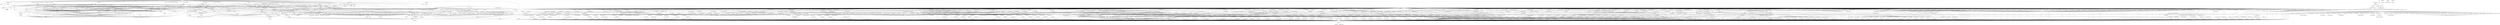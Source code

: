digraph depends {
    node [shape=plaintext]
"alsa-utils-alsamixer" -> "libasound2";
"alsa-utils-alsamixer" -> "libformw5";
"alsa-utils-alsamixer" -> "libmenuw5";
"alsa-utils-alsamixer" -> "libncursesw5";
"alsa-utils-alsamixer" -> "libpanelw5";
"alsa-utils-alsamixer" -> "libtinfo5";
"angstrom-feed-configs" -> "opkg" [style=dotted];
"angstrom-packagegroup-boot" -> "angstrom-version";
"angstrom-packagegroup-boot" -> "packagegroup-boot";
"avahi-daemon" -> "base-files";
"avahi-daemon" -> "base-passwd";
"avahi-daemon" -> "libavahi-common3";
"avahi-daemon" -> "libavahi-core7";
"avahi-daemon" -> "libcap2";
"avahi-daemon" -> "libdaemon0";
"avahi-daemon" -> "libdbus-1-3";
"avahi-daemon" -> "libexpat1";
"avahi-daemon" -> "libnss-mdns" [style=dotted];
"avahi-daemon" -> "shadow";
"avahi-utils" -> "libavahi-client3";
"avahi-utils" -> "libavahi-common3";
"bash" -> "base-files";
"bash" -> "libtinfo5";
"bash" -> "update-alternatives-opkg";
"bluez5" -> "libdbus-1-3";
"bluez5" -> "libglib-2.0-0";
"bluez5" -> "libreadline6";
"bluez5" -> "libudev1";
"busybox" -> "busybox-syslog" [style=dotted];
"busybox" -> "busybox-udhcpc" [style=dotted];
"busybox" -> "update-alternatives-opkg";
"busybox-syslog" -> "update-alternatives-opkg";
"coreutils" -> "libattr1";
"coreutils" -> "libcap2";
"coreutils" -> "libgmp10";
"coreutils" -> "update-alternatives-opkg";
"cpio" -> "update-alternatives-opkg";
"cpufreq-tweaks" -> "cpufrequtils";
"curl" -> "libcurl4";
"dbus-1" -> "base-files";
"dbus-1" -> "base-passwd";
"dbus-1" -> "libdbus-1-3";
"dbus-1" -> "libexpat1";
"dbus-1" -> "libx11-6";
"dbus-1" -> "shadow";
"dracut" -> "bash";
"dracut" -> "busybox" [style=dotted];
"dracut" -> "coreutils" [style=dotted];
"dracut" -> "cpio";
"dracut" -> "findutils";
"dracut" -> "kernel-modules" [style=dotted];
"dracut" -> "ldd";
"dracut" -> "systemd";
"dracut" -> "util-linux";
"dracut" -> "util-linux-blkid";
"dracut" -> "util-linux-getopt";
"e2fsprogs-e2fsck" -> "libblkid1";
"e2fsprogs-e2fsck" -> "libcom-err2";
"e2fsprogs-e2fsck" -> "libe2p2";
"e2fsprogs-e2fsck" -> "libext2fs2";
"e2fsprogs-e2fsck" -> "libuuid1";
"findutils" -> "update-alternatives-opkg";
"fixmac" -> "ranpwd";
"glibc-gconv-ibm850" -> "glibc-gconv";
"glibc-gconv-unicode" -> "glibc-gconv";
"glibc-gconv-utf-32" -> "glibc-gconv";
"glibc-localedata-en-gb" -> "glibc-localedata-en-us";
"glibc-localedata-en-gb" -> "glibc-localedata-i18n";
"glibc-localedata-en-gb" -> "glibc-localedata-iso14651-t1";
"glibc-localedata-en-gb" -> "glibc-localedata-translit-combining";
"glibc-localedata-en-us" -> "glibc-localedata-en-gb";
"glibc-localedata-en-us" -> "glibc-localedata-iso14651-t1";
"glibc-localedata-i18n" -> "glibc-localedata-iso14651-t1";
"glibc-localedata-i18n" -> "glibc-localedata-translit-neutral";
"glibc-localedata-iso14651-t1" -> "glibc-localedata-iso14651-t1-common";
"glibc-localedata-translit-neutral" -> "glibc-localedata-translit-circle";
"glibc-localedata-translit-neutral" -> "glibc-localedata-translit-cjk-compat";
"glibc-localedata-translit-neutral" -> "glibc-localedata-translit-compat";
"glibc-localedata-translit-neutral" -> "glibc-localedata-translit-font";
"glibc-localedata-translit-neutral" -> "glibc-localedata-translit-fraction";
"glibc-localedata-translit-neutral" -> "glibc-localedata-translit-narrow";
"glibc-localedata-translit-neutral" -> "glibc-localedata-translit-small";
"glibc-localedata-translit-neutral" -> "glibc-localedata-translit-wide";
"htop" -> "libncursesw5";
"htop" -> "libtinfo5";
"htop" -> "ncurses-terminfo";
"initscripts-functions" -> "update-alternatives-opkg";
"iptables" -> "kernel-module-ip-tables" [style=dotted];
"iptables" -> "kernel-module-ipt-masquerade" [style=dotted];
"iptables" -> "kernel-module-iptable-filter" [style=dotted];
"iptables" -> "kernel-module-iptable-nat" [style=dotted];
"iptables" -> "kernel-module-nf-conntrack" [style=dotted];
"iptables" -> "kernel-module-nf-conntrack-ipv4" [style=dotted];
"iptables" -> "kernel-module-nf-defrag-ipv4" [style=dotted];
"iptables" -> "kernel-module-nf-nat" [style=dotted];
"iptables" -> "kernel-module-x-tables" [style=dotted];
"iw" -> "libnl-3-200";
"iw" -> "libnl-3-genl";
"kbd" -> "update-alternatives-opkg";
"kernel" -> "kernel-4.4.1";
"kernel-4.4.1" -> "kernel-image-4.4.1";
"kernel-image-4.4.1" -> "kernel-devicetree";
"kernel-image-4.4.1" -> "kernel-devicetree-overlays" [style=dotted];
"kernel-module-6lowpan" -> "kernel-4.4.1";
"kernel-module-a8293" -> "kernel-4.4.1";
"kernel-module-act-bpf" -> "kernel-4.4.1";
"kernel-module-act-connmark" -> "kernel-4.4.1";
"kernel-module-act-vlan" -> "kernel-4.4.1";
"kernel-module-adv7170" -> "kernel-4.4.1";
"kernel-module-adv7175" -> "kernel-4.4.1";
"kernel-module-adv7511" -> "kernel-4.4.1";
"kernel-module-aes-x86-64" -> "kernel-4.4.1";
"kernel-module-aesni-intel" -> "kernel-4.4.1";
"kernel-module-aesni-intel" -> "kernel-module-aes-x86-64";
"kernel-module-af-alg" -> "kernel-4.4.1";
"kernel-module-af-packet-diag" -> "kernel-4.4.1";
"kernel-module-af9013" -> "kernel-4.4.1";
"kernel-module-af9033" -> "kernel-4.4.1";
"kernel-module-ah6" -> "kernel-4.4.1";
"kernel-module-ah6" -> "kernel-module-ipv6";
"kernel-module-aircable" -> "kernel-4.4.1";
"kernel-module-airo" -> "kernel-4.4.1";
"kernel-module-airo" -> "kernel-module-cfg80211";
"kernel-module-airo" -> "kernel-module-rfkill";
"kernel-module-algif-hash" -> "kernel-4.4.1";
"kernel-module-algif-hash" -> "kernel-module-af-alg";
"kernel-module-algif-skcipher" -> "kernel-4.4.1";
"kernel-module-algif-skcipher" -> "kernel-module-af-alg";
"kernel-module-anubis" -> "kernel-4.4.1";
"kernel-module-aoe" -> "kernel-4.4.1";
"kernel-module-ark3116" -> "kernel-4.4.1";
"kernel-module-as102-fe" -> "kernel-4.4.1";
"kernel-module-asix" -> "kernel-4.4.1";
"kernel-module-asix" -> "kernel-module-usbnet";
"kernel-module-at76c50x-usb" -> "kernel-4.4.1";
"kernel-module-at76c50x-usb" -> "kernel-module-cfg80211";
"kernel-module-at76c50x-usb" -> "kernel-module-mac80211";
"kernel-module-at76c50x-usb" -> "kernel-module-rfkill";
"kernel-module-ath3k" -> "kernel-4.4.1";
"kernel-module-ath3k" -> "kernel-module-bluetooth";
"kernel-module-ath3k" -> "kernel-module-rfkill";
"kernel-module-atmel" -> "kernel-4.4.1";
"kernel-module-atmel" -> "kernel-module-cfg80211";
"kernel-module-atmel" -> "kernel-module-rfkill";
"kernel-module-atmel-pci" -> "kernel-4.4.1";
"kernel-module-atmel-pci" -> "kernel-module-atmel";
"kernel-module-atmel-pci" -> "kernel-module-cfg80211";
"kernel-module-atmel-pci" -> "kernel-module-rfkill";
"kernel-module-au0828" -> "kernel-4.4.1";
"kernel-module-au0828" -> "kernel-module-tveeprom";
"kernel-module-au8522-common" -> "kernel-4.4.1";
"kernel-module-au8522-decoder" -> "kernel-4.4.1";
"kernel-module-au8522-decoder" -> "kernel-module-au8522-common";
"kernel-module-au8522-dig" -> "kernel-4.4.1";
"kernel-module-au8522-dig" -> "kernel-module-au8522-common";
"kernel-module-ax88179-178a" -> "kernel-4.4.1";
"kernel-module-ax88179-178a" -> "kernel-module-usbnet";
"kernel-module-b2c2-flexcop" -> "kernel-4.4.1";
"kernel-module-b2c2-flexcop" -> "kernel-module-cx24113";
"kernel-module-b2c2-flexcop" -> "kernel-module-cx24123";
"kernel-module-b2c2-flexcop" -> "kernel-module-s5h1420";
"kernel-module-b2c2-flexcop-pci" -> "kernel-4.4.1";
"kernel-module-b2c2-flexcop-pci" -> "kernel-module-b2c2-flexcop";
"kernel-module-b2c2-flexcop-pci" -> "kernel-module-cx24113";
"kernel-module-b2c2-flexcop-pci" -> "kernel-module-cx24123";
"kernel-module-b2c2-flexcop-pci" -> "kernel-module-s5h1420";
"kernel-module-b2c2-flexcop-usb" -> "kernel-4.4.1";
"kernel-module-b2c2-flexcop-usb" -> "kernel-module-b2c2-flexcop";
"kernel-module-b2c2-flexcop-usb" -> "kernel-module-cx24113";
"kernel-module-b2c2-flexcop-usb" -> "kernel-module-cx24123";
"kernel-module-b2c2-flexcop-usb" -> "kernel-module-s5h1420";
"kernel-module-bcm203x" -> "kernel-4.4.1";
"kernel-module-bcm203x" -> "kernel-module-bluetooth";
"kernel-module-bcm203x" -> "kernel-module-rfkill";
"kernel-module-bcm3510" -> "kernel-4.4.1";
"kernel-module-belkin-sa" -> "kernel-4.4.1";
"kernel-module-bfusb" -> "kernel-4.4.1";
"kernel-module-bfusb" -> "kernel-module-bluetooth";
"kernel-module-bfusb" -> "kernel-module-rfkill";
"kernel-module-bluetooth" -> "kernel-4.4.1";
"kernel-module-bluetooth" -> "kernel-module-rfkill";
"kernel-module-bnep" -> "kernel-4.4.1";
"kernel-module-bnep" -> "kernel-module-bluetooth";
"kernel-module-bnep" -> "kernel-module-rfkill";
"kernel-module-br-netfilter" -> "kernel-4.4.1";
"kernel-module-br-netfilter" -> "kernel-module-bridge";
"kernel-module-br-netfilter" -> "kernel-module-ipv6";
"kernel-module-br-netfilter" -> "kernel-module-llc";
"kernel-module-br-netfilter" -> "kernel-module-stp";
"kernel-module-bridge" -> "kernel-4.4.1";
"kernel-module-bridge" -> "kernel-module-ipv6";
"kernel-module-bridge" -> "kernel-module-llc";
"kernel-module-bridge" -> "kernel-module-stp";
"kernel-module-bsd-comp" -> "kernel-4.4.1";
"kernel-module-bsd-comp" -> "kernel-module-ppp-generic";
"kernel-module-bsd-comp" -> "kernel-module-slhc";
"kernel-module-bt819" -> "kernel-4.4.1";
"kernel-module-bt856" -> "kernel-4.4.1";
"kernel-module-bt866" -> "kernel-4.4.1";
"kernel-module-btbcm" -> "kernel-4.4.1";
"kernel-module-btbcm" -> "kernel-module-bluetooth";
"kernel-module-btbcm" -> "kernel-module-rfkill";
"kernel-module-btcoexist" -> "kernel-4.4.1";
"kernel-module-btintel" -> "kernel-4.4.1";
"kernel-module-btintel" -> "kernel-module-bluetooth";
"kernel-module-btintel" -> "kernel-module-rfkill";
"kernel-module-btmrvl" -> "kernel-4.4.1";
"kernel-module-btmrvl" -> "kernel-module-bluetooth";
"kernel-module-btmrvl" -> "kernel-module-rfkill";
"kernel-module-btrtl" -> "kernel-4.4.1";
"kernel-module-btrtl" -> "kernel-module-bluetooth";
"kernel-module-btrtl" -> "kernel-module-rfkill";
"kernel-module-btusb" -> "kernel-4.4.1";
"kernel-module-btusb" -> "kernel-module-bluetooth";
"kernel-module-btusb" -> "kernel-module-btbcm";
"kernel-module-btusb" -> "kernel-module-btintel";
"kernel-module-btusb" -> "kernel-module-btrtl";
"kernel-module-btusb" -> "kernel-module-rfkill";
"kernel-module-budget" -> "kernel-4.4.1";
"kernel-module-budget" -> "kernel-module-budget-core";
"kernel-module-budget" -> "kernel-module-saa7146";
"kernel-module-budget" -> "kernel-module-ttpci-eeprom";
"kernel-module-budget-av" -> "kernel-4.4.1";
"kernel-module-budget-av" -> "kernel-module-budget-core";
"kernel-module-budget-av" -> "kernel-module-saa7146";
"kernel-module-budget-av" -> "kernel-module-saa7146-vv";
"kernel-module-budget-av" -> "kernel-module-ttpci-eeprom";
"kernel-module-budget-av" -> "kernel-module-videobuf-core";
"kernel-module-budget-av" -> "kernel-module-videobuf-dma-sg";
"kernel-module-budget-core" -> "kernel-4.4.1";
"kernel-module-budget-core" -> "kernel-module-saa7146";
"kernel-module-budget-core" -> "kernel-module-ttpci-eeprom";
"kernel-module-budget-patch" -> "kernel-4.4.1";
"kernel-module-budget-patch" -> "kernel-module-budget-core";
"kernel-module-budget-patch" -> "kernel-module-saa7146";
"kernel-module-budget-patch" -> "kernel-module-ttpci-eeprom";
"kernel-module-cafe-ccic" -> "kernel-4.4.1";
"kernel-module-cafe-ccic" -> "kernel-module-videobuf2-dma-contig";
"kernel-module-cafe-ccic" -> "kernel-module-videobuf2-dma-sg";
"kernel-module-camellia-generic" -> "kernel-4.4.1";
"kernel-module-catc" -> "kernel-4.4.1";
"kernel-module-ccm" -> "kernel-4.4.1";
"kernel-module-cdc-acm" -> "kernel-4.4.1";
"kernel-module-cdc-eem" -> "kernel-4.4.1";
"kernel-module-cdc-eem" -> "kernel-module-usbnet";
"kernel-module-cdc-ether" -> "kernel-4.4.1";
"kernel-module-cdc-ether" -> "kernel-module-usbnet";
"kernel-module-cdc-mbim" -> "kernel-4.4.1";
"kernel-module-cdc-mbim" -> "kernel-module-cdc-ncm";
"kernel-module-cdc-mbim" -> "kernel-module-cdc-wdm";
"kernel-module-cdc-mbim" -> "kernel-module-usbnet";
"kernel-module-cdc-ncm" -> "kernel-4.4.1";
"kernel-module-cdc-ncm" -> "kernel-module-usbnet";
"kernel-module-cdc-subset" -> "kernel-4.4.1";
"kernel-module-cdc-subset" -> "kernel-module-usbnet";
"kernel-module-cdc-wdm" -> "kernel-4.4.1";
"kernel-module-ceph" -> "kernel-4.4.1";
"kernel-module-ceph" -> "kernel-module-libceph";
"kernel-module-cfg80211" -> "kernel-4.4.1";
"kernel-module-cfg80211" -> "kernel-module-rfkill";
"kernel-module-ch341" -> "kernel-4.4.1";
"kernel-module-ch9200" -> "kernel-4.4.1";
"kernel-module-ch9200" -> "kernel-module-usbnet";
"kernel-module-cls-bpf" -> "kernel-4.4.1";
"kernel-module-cls-flower" -> "kernel-4.4.1";
"kernel-module-cpia2" -> "kernel-4.4.1";
"kernel-module-cramfs" -> "kernel-4.4.1";
"kernel-module-crc32c-intel" -> "kernel-4.4.1";
"kernel-module-crc7" -> "kernel-4.4.1";
"kernel-module-crypto-user" -> "kernel-4.4.1";
"kernel-module-cryptoloop" -> "kernel-4.4.1";
"kernel-module-cs53l32a" -> "kernel-4.4.1";
"kernel-module-ctr" -> "kernel-4.4.1";
"kernel-module-cuse" -> "kernel-4.4.1";
"kernel-module-cx22700" -> "kernel-4.4.1";
"kernel-module-cx2341x" -> "kernel-4.4.1";
"kernel-module-cx24113" -> "kernel-4.4.1";
"kernel-module-cx24116" -> "kernel-4.4.1";
"kernel-module-cx24120" -> "kernel-4.4.1";
"kernel-module-cx24123" -> "kernel-4.4.1";
"kernel-module-cx25821" -> "kernel-4.4.1";
"kernel-module-cx25821" -> "kernel-module-videobuf2-dma-sg";
"kernel-module-cx25821-alsa" -> "kernel-4.4.1";
"kernel-module-cx25821-alsa" -> "kernel-module-cx25821";
"kernel-module-cx25821-alsa" -> "kernel-module-videobuf2-dma-sg";
"kernel-module-cx25840" -> "kernel-4.4.1";
"kernel-module-cx82310-eth" -> "kernel-4.4.1";
"kernel-module-cx82310-eth" -> "kernel-module-usbnet";
"kernel-module-cxd2820r" -> "kernel-4.4.1";
"kernel-module-cyberjack" -> "kernel-4.4.1";
"kernel-module-cypress-m8" -> "kernel-4.4.1";
"kernel-module-ddbridge" -> "kernel-4.4.1";
"kernel-module-digi-acceleport" -> "kernel-4.4.1";
"kernel-module-dlm" -> "kernel-4.4.1";
"kernel-module-dm-flakey" -> "kernel-4.4.1";
"kernel-module-dm9601" -> "kernel-4.4.1";
"kernel-module-dm9601" -> "kernel-module-usbnet";
"kernel-module-drbg" -> "kernel-4.4.1";
"kernel-module-drx39xyj" -> "kernel-4.4.1";
"kernel-module-drxd" -> "kernel-4.4.1";
"kernel-module-drxk" -> "kernel-4.4.1";
"kernel-module-dummy" -> "kernel-4.4.1";
"kernel-module-dummy-irq" -> "kernel-4.4.1";
"kernel-module-dvb-as102" -> "kernel-4.4.1";
"kernel-module-dvb-pll" -> "kernel-4.4.1";
"kernel-module-dvb-ttpci" -> "kernel-4.4.1";
"kernel-module-dvb-ttpci" -> "kernel-module-saa7146";
"kernel-module-dvb-ttpci" -> "kernel-module-saa7146-vv";
"kernel-module-dvb-ttpci" -> "kernel-module-ttpci-eeprom";
"kernel-module-dvb-ttpci" -> "kernel-module-videobuf-core";
"kernel-module-dvb-ttpci" -> "kernel-module-videobuf-dma-sg";
"kernel-module-dvb-ttusb-budget" -> "kernel-4.4.1";
"kernel-module-dvb-usb-af9015" -> "kernel-4.4.1";
"kernel-module-dvb-usb-af9015" -> "kernel-module-dvb-usb-v2";
"kernel-module-dvb-usb-af9035" -> "kernel-4.4.1";
"kernel-module-dvb-usb-af9035" -> "kernel-module-dvb-usb-v2";
"kernel-module-dvb-usb-anysee" -> "kernel-4.4.1";
"kernel-module-dvb-usb-anysee" -> "kernel-module-dvb-usb-v2";
"kernel-module-dvb-usb-au6610" -> "kernel-4.4.1";
"kernel-module-dvb-usb-au6610" -> "kernel-module-dvb-usb-v2";
"kernel-module-dvb-usb-az6007" -> "kernel-4.4.1";
"kernel-module-dvb-usb-az6007" -> "kernel-module-dvb-usb-v2";
"kernel-module-dvb-usb-ce6230" -> "kernel-4.4.1";
"kernel-module-dvb-usb-ce6230" -> "kernel-module-dvb-usb-v2";
"kernel-module-dvb-usb-dvbsky" -> "kernel-4.4.1";
"kernel-module-dvb-usb-dvbsky" -> "kernel-module-dvb-usb-v2";
"kernel-module-dvb-usb-dvbsky" -> "kernel-module-m88ds3103";
"kernel-module-dvb-usb-ec168" -> "kernel-4.4.1";
"kernel-module-dvb-usb-ec168" -> "kernel-module-dvb-usb-v2";
"kernel-module-dvb-usb-gl861" -> "kernel-4.4.1";
"kernel-module-dvb-usb-gl861" -> "kernel-module-dvb-usb-v2";
"kernel-module-dvb-usb-rtl28xxu" -> "kernel-4.4.1";
"kernel-module-dvb-usb-rtl28xxu" -> "kernel-module-dvb-usb-v2";
"kernel-module-dvb-usb-v2" -> "kernel-4.4.1";
"kernel-module-e4000" -> "kernel-4.4.1";
"kernel-module-earth-pt1" -> "kernel-4.4.1";
"kernel-module-ebt-802-3" -> "kernel-4.4.1";
"kernel-module-ebt-among" -> "kernel-4.4.1";
"kernel-module-ebt-arp" -> "kernel-4.4.1";
"kernel-module-ebt-arpreply" -> "kernel-4.4.1";
"kernel-module-ebt-dnat" -> "kernel-4.4.1";
"kernel-module-ebt-ip" -> "kernel-4.4.1";
"kernel-module-ebt-limit" -> "kernel-4.4.1";
"kernel-module-ebt-log" -> "kernel-4.4.1";
"kernel-module-ebt-mark" -> "kernel-4.4.1";
"kernel-module-ebt-mark-m" -> "kernel-4.4.1";
"kernel-module-ebt-pkttype" -> "kernel-4.4.1";
"kernel-module-ebt-redirect" -> "kernel-4.4.1";
"kernel-module-ebt-snat" -> "kernel-4.4.1";
"kernel-module-ebt-stp" -> "kernel-4.4.1";
"kernel-module-ebt-vlan" -> "kernel-4.4.1";
"kernel-module-ebtable-broute" -> "kernel-4.4.1";
"kernel-module-ebtable-broute" -> "kernel-module-bridge";
"kernel-module-ebtable-broute" -> "kernel-module-ebtables";
"kernel-module-ebtable-broute" -> "kernel-module-ipv6";
"kernel-module-ebtable-broute" -> "kernel-module-llc";
"kernel-module-ebtable-broute" -> "kernel-module-stp";
"kernel-module-ebtable-filter" -> "kernel-4.4.1";
"kernel-module-ebtable-filter" -> "kernel-module-ebtables";
"kernel-module-ebtable-nat" -> "kernel-4.4.1";
"kernel-module-ebtable-nat" -> "kernel-module-ebtables";
"kernel-module-ebtables" -> "kernel-4.4.1";
"kernel-module-ec100" -> "kernel-4.4.1";
"kernel-module-echainiv" -> "kernel-4.4.1";
"kernel-module-eeprom-93cx6" -> "kernel-4.4.1";
"kernel-module-efs" -> "kernel-4.4.1";
"kernel-module-ehci-platform" -> "kernel-4.4.1";
"kernel-module-em-ipset" -> "kernel-4.4.1";
"kernel-module-em-ipset" -> "kernel-module-ip-set";
"kernel-module-em28xx" -> "kernel-4.4.1";
"kernel-module-em28xx" -> "kernel-module-tveeprom";
"kernel-module-em28xx-alsa" -> "kernel-4.4.1";
"kernel-module-em28xx-alsa" -> "kernel-module-em28xx";
"kernel-module-em28xx-alsa" -> "kernel-module-tveeprom";
"kernel-module-em28xx-dvb" -> "kernel-4.4.1";
"kernel-module-em28xx-dvb" -> "kernel-module-em28xx";
"kernel-module-em28xx-dvb" -> "kernel-module-tveeprom";
"kernel-module-empeg" -> "kernel-4.4.1";
"kernel-module-esp6" -> "kernel-4.4.1";
"kernel-module-esp6" -> "kernel-module-ipv6";
"kernel-module-ezusb" -> "kernel-4.4.1";
"kernel-module-f81232" -> "kernel-4.4.1";
"kernel-module-fc0011" -> "kernel-4.4.1";
"kernel-module-fc0012" -> "kernel-4.4.1";
"kernel-module-fc0013" -> "kernel-4.4.1";
"kernel-module-fc2580" -> "kernel-4.4.1";
"kernel-module-firedtv" -> "kernel-4.4.1";
"kernel-module-firedtv" -> "kernel-module-firewire-core";
"kernel-module-firewire-core" -> "kernel-4.4.1";
"kernel-module-firewire-net" -> "kernel-4.4.1";
"kernel-module-firewire-net" -> "kernel-module-firewire-core";
"kernel-module-firewire-ohci" -> "kernel-4.4.1";
"kernel-module-firewire-ohci" -> "kernel-module-firewire-core";
"kernel-module-firewire-sbp2" -> "kernel-4.4.1";
"kernel-module-firewire-sbp2" -> "kernel-module-firewire-core";
"kernel-module-ftdi-sio" -> "kernel-4.4.1";
"kernel-module-garmin-gps" -> "kernel-4.4.1";
"kernel-module-gcm" -> "kernel-4.4.1";
"kernel-module-ghash-clmulni-intel" -> "kernel-4.4.1";
"kernel-module-ghash-generic" -> "kernel-4.4.1";
"kernel-module-gl620a" -> "kernel-4.4.1";
"kernel-module-gl620a" -> "kernel-module-usbnet";
"kernel-module-gre" -> "kernel-4.4.1";
"kernel-module-gspca-benq" -> "kernel-4.4.1";
"kernel-module-gspca-benq" -> "kernel-module-gspca-main";
"kernel-module-gspca-conex" -> "kernel-4.4.1";
"kernel-module-gspca-conex" -> "kernel-module-gspca-main";
"kernel-module-gspca-cpia1" -> "kernel-4.4.1";
"kernel-module-gspca-cpia1" -> "kernel-module-gspca-main";
"kernel-module-gspca-etoms" -> "kernel-4.4.1";
"kernel-module-gspca-etoms" -> "kernel-module-gspca-main";
"kernel-module-gspca-finepix" -> "kernel-4.4.1";
"kernel-module-gspca-finepix" -> "kernel-module-gspca-main";
"kernel-module-gspca-gl860" -> "kernel-4.4.1";
"kernel-module-gspca-gl860" -> "kernel-module-gspca-main";
"kernel-module-gspca-jeilinj" -> "kernel-4.4.1";
"kernel-module-gspca-jeilinj" -> "kernel-module-gspca-main";
"kernel-module-gspca-jl2005bcd" -> "kernel-4.4.1";
"kernel-module-gspca-jl2005bcd" -> "kernel-module-gspca-main";
"kernel-module-gspca-kinect" -> "kernel-4.4.1";
"kernel-module-gspca-kinect" -> "kernel-module-gspca-main";
"kernel-module-gspca-konica" -> "kernel-4.4.1";
"kernel-module-gspca-konica" -> "kernel-module-gspca-main";
"kernel-module-gspca-m5602" -> "kernel-4.4.1";
"kernel-module-gspca-m5602" -> "kernel-module-gspca-main";
"kernel-module-gspca-main" -> "kernel-4.4.1";
"kernel-module-gspca-mars" -> "kernel-4.4.1";
"kernel-module-gspca-mars" -> "kernel-module-gspca-main";
"kernel-module-gspca-mr97310a" -> "kernel-4.4.1";
"kernel-module-gspca-mr97310a" -> "kernel-module-gspca-main";
"kernel-module-gspca-nw80x" -> "kernel-4.4.1";
"kernel-module-gspca-nw80x" -> "kernel-module-gspca-main";
"kernel-module-gspca-ov519" -> "kernel-4.4.1";
"kernel-module-gspca-ov519" -> "kernel-module-gspca-main";
"kernel-module-gspca-ov534" -> "kernel-4.4.1";
"kernel-module-gspca-ov534" -> "kernel-module-gspca-main";
"kernel-module-gspca-ov534-9" -> "kernel-4.4.1";
"kernel-module-gspca-ov534-9" -> "kernel-module-gspca-main";
"kernel-module-gspca-pac207" -> "kernel-4.4.1";
"kernel-module-gspca-pac207" -> "kernel-module-gspca-main";
"kernel-module-gspca-pac7302" -> "kernel-4.4.1";
"kernel-module-gspca-pac7302" -> "kernel-module-gspca-main";
"kernel-module-gspca-pac7311" -> "kernel-4.4.1";
"kernel-module-gspca-pac7311" -> "kernel-module-gspca-main";
"kernel-module-gspca-se401" -> "kernel-4.4.1";
"kernel-module-gspca-se401" -> "kernel-module-gspca-main";
"kernel-module-gspca-sn9c2028" -> "kernel-4.4.1";
"kernel-module-gspca-sn9c2028" -> "kernel-module-gspca-main";
"kernel-module-gspca-sn9c20x" -> "kernel-4.4.1";
"kernel-module-gspca-sn9c20x" -> "kernel-module-gspca-main";
"kernel-module-gspca-sonixj" -> "kernel-4.4.1";
"kernel-module-gspca-sonixj" -> "kernel-module-gspca-main";
"kernel-module-gspca-spca1528" -> "kernel-4.4.1";
"kernel-module-gspca-spca1528" -> "kernel-module-gspca-main";
"kernel-module-gspca-spca500" -> "kernel-4.4.1";
"kernel-module-gspca-spca500" -> "kernel-module-gspca-main";
"kernel-module-gspca-spca501" -> "kernel-4.4.1";
"kernel-module-gspca-spca501" -> "kernel-module-gspca-main";
"kernel-module-gspca-spca505" -> "kernel-4.4.1";
"kernel-module-gspca-spca505" -> "kernel-module-gspca-main";
"kernel-module-gspca-spca506" -> "kernel-4.4.1";
"kernel-module-gspca-spca506" -> "kernel-module-gspca-main";
"kernel-module-gspca-spca508" -> "kernel-4.4.1";
"kernel-module-gspca-spca508" -> "kernel-module-gspca-main";
"kernel-module-gspca-spca561" -> "kernel-4.4.1";
"kernel-module-gspca-spca561" -> "kernel-module-gspca-main";
"kernel-module-gspca-sq905" -> "kernel-4.4.1";
"kernel-module-gspca-sq905" -> "kernel-module-gspca-main";
"kernel-module-gspca-sq905c" -> "kernel-4.4.1";
"kernel-module-gspca-sq905c" -> "kernel-module-gspca-main";
"kernel-module-gspca-sq930x" -> "kernel-4.4.1";
"kernel-module-gspca-sq930x" -> "kernel-module-gspca-main";
"kernel-module-gspca-stk014" -> "kernel-4.4.1";
"kernel-module-gspca-stk014" -> "kernel-module-gspca-main";
"kernel-module-gspca-stk1135" -> "kernel-4.4.1";
"kernel-module-gspca-stk1135" -> "kernel-module-gspca-main";
"kernel-module-gspca-stv0680" -> "kernel-4.4.1";
"kernel-module-gspca-stv0680" -> "kernel-module-gspca-main";
"kernel-module-gspca-stv06xx" -> "kernel-4.4.1";
"kernel-module-gspca-stv06xx" -> "kernel-module-gspca-main";
"kernel-module-gspca-sunplus" -> "kernel-4.4.1";
"kernel-module-gspca-sunplus" -> "kernel-module-gspca-main";
"kernel-module-gspca-t613" -> "kernel-4.4.1";
"kernel-module-gspca-t613" -> "kernel-module-gspca-main";
"kernel-module-gspca-topro" -> "kernel-4.4.1";
"kernel-module-gspca-topro" -> "kernel-module-gspca-main";
"kernel-module-gspca-touptek" -> "kernel-4.4.1";
"kernel-module-gspca-touptek" -> "kernel-module-gspca-main";
"kernel-module-gspca-tv8532" -> "kernel-4.4.1";
"kernel-module-gspca-tv8532" -> "kernel-module-gspca-main";
"kernel-module-gspca-vc032x" -> "kernel-4.4.1";
"kernel-module-gspca-vc032x" -> "kernel-module-gspca-main";
"kernel-module-gspca-vicam" -> "kernel-4.4.1";
"kernel-module-gspca-vicam" -> "kernel-module-gspca-main";
"kernel-module-gspca-xirlink-cit" -> "kernel-4.4.1";
"kernel-module-gspca-xirlink-cit" -> "kernel-module-gspca-main";
"kernel-module-gspca-zc3xx" -> "kernel-4.4.1";
"kernel-module-gspca-zc3xx" -> "kernel-module-gspca-main";
"kernel-module-hci-vhci" -> "kernel-4.4.1";
"kernel-module-hci-vhci" -> "kernel-module-bluetooth";
"kernel-module-hci-vhci" -> "kernel-module-rfkill";
"kernel-module-hdpvr" -> "kernel-4.4.1";
"kernel-module-hexium-gemini" -> "kernel-4.4.1";
"kernel-module-hexium-gemini" -> "kernel-module-saa7146";
"kernel-module-hexium-gemini" -> "kernel-module-saa7146-vv";
"kernel-module-hexium-gemini" -> "kernel-module-videobuf-core";
"kernel-module-hexium-gemini" -> "kernel-module-videobuf-dma-sg";
"kernel-module-hexium-orion" -> "kernel-4.4.1";
"kernel-module-hexium-orion" -> "kernel-module-saa7146";
"kernel-module-hexium-orion" -> "kernel-module-saa7146-vv";
"kernel-module-hexium-orion" -> "kernel-module-videobuf-core";
"kernel-module-hexium-orion" -> "kernel-module-videobuf-dma-sg";
"kernel-module-hfsplus" -> "kernel-4.4.1";
"kernel-module-hidp" -> "kernel-4.4.1";
"kernel-module-hidp" -> "kernel-module-bluetooth";
"kernel-module-hidp" -> "kernel-module-rfkill";
"kernel-module-hostap" -> "kernel-4.4.1";
"kernel-module-hostap" -> "kernel-module-lib80211";
"kernel-module-hostap-pci" -> "kernel-4.4.1";
"kernel-module-hostap-pci" -> "kernel-module-hostap";
"kernel-module-hostap-pci" -> "kernel-module-lib80211";
"kernel-module-hostap-plx" -> "kernel-4.4.1";
"kernel-module-hostap-plx" -> "kernel-module-hostap";
"kernel-module-hostap-plx" -> "kernel-module-lib80211";
"kernel-module-hso" -> "kernel-4.4.1";
"kernel-module-hso" -> "kernel-module-rfkill";
"kernel-module-i2c-ali1535" -> "kernel-4.4.1";
"kernel-module-i2c-ali1563" -> "kernel-4.4.1";
"kernel-module-i2c-ali15x3" -> "kernel-4.4.1";
"kernel-module-i2c-amd756" -> "kernel-4.4.1";
"kernel-module-i2c-amd8111" -> "kernel-4.4.1";
"kernel-module-i2c-hid" -> "kernel-4.4.1";
"kernel-module-i2c-i801" -> "kernel-4.4.1";
"kernel-module-i2c-nforce2" -> "kernel-4.4.1";
"kernel-module-i2c-ocores" -> "kernel-4.4.1";
"kernel-module-i2c-parport" -> "kernel-4.4.1";
"kernel-module-i2c-parport" -> "kernel-module-i2c-smbus";
"kernel-module-i2c-parport-light" -> "kernel-4.4.1";
"kernel-module-i2c-parport-light" -> "kernel-module-i2c-smbus";
"kernel-module-i2c-piix4" -> "kernel-4.4.1";
"kernel-module-i2c-simtec" -> "kernel-4.4.1";
"kernel-module-i2c-sis5595" -> "kernel-4.4.1";
"kernel-module-i2c-sis630" -> "kernel-4.4.1";
"kernel-module-i2c-sis96x" -> "kernel-4.4.1";
"kernel-module-i2c-slave-eeprom" -> "kernel-4.4.1";
"kernel-module-i2c-smbus" -> "kernel-4.4.1";
"kernel-module-i2c-stub" -> "kernel-4.4.1";
"kernel-module-i2c-taos-evm" -> "kernel-4.4.1";
"kernel-module-i2c-tiny-usb" -> "kernel-4.4.1";
"kernel-module-i2c-via" -> "kernel-4.4.1";
"kernel-module-i2c-viapro" -> "kernel-4.4.1";
"kernel-module-ila" -> "kernel-4.4.1";
"kernel-module-input-polldev" -> "kernel-4.4.1";
"kernel-module-int51x1" -> "kernel-4.4.1";
"kernel-module-int51x1" -> "kernel-module-usbnet";
"kernel-module-intel-rapl" -> "kernel-4.4.1";
"kernel-module-io-edgeport" -> "kernel-4.4.1";
"kernel-module-io-ti" -> "kernel-4.4.1";
"kernel-module-ip-gre" -> "kernel-4.4.1";
"kernel-module-ip-gre" -> "kernel-module-gre";
"kernel-module-ip-set" -> "kernel-4.4.1";
"kernel-module-ip-set-bitmap-ip" -> "kernel-4.4.1";
"kernel-module-ip-set-bitmap-ip" -> "kernel-module-ip-set";
"kernel-module-ip-set-bitmap-ipmac" -> "kernel-4.4.1";
"kernel-module-ip-set-bitmap-ipmac" -> "kernel-module-ip-set";
"kernel-module-ip-set-bitmap-port" -> "kernel-4.4.1";
"kernel-module-ip-set-bitmap-port" -> "kernel-module-ip-set";
"kernel-module-ip-set-hash-ip" -> "kernel-4.4.1";
"kernel-module-ip-set-hash-ip" -> "kernel-module-ip-set";
"kernel-module-ip-set-hash-ipport" -> "kernel-4.4.1";
"kernel-module-ip-set-hash-ipport" -> "kernel-module-ip-set";
"kernel-module-ip-set-hash-ipportip" -> "kernel-4.4.1";
"kernel-module-ip-set-hash-ipportip" -> "kernel-module-ip-set";
"kernel-module-ip-set-hash-ipportnet" -> "kernel-4.4.1";
"kernel-module-ip-set-hash-ipportnet" -> "kernel-module-ip-set";
"kernel-module-ip-set-hash-mac" -> "kernel-4.4.1";
"kernel-module-ip-set-hash-mac" -> "kernel-module-ip-set";
"kernel-module-ip-set-hash-net" -> "kernel-4.4.1";
"kernel-module-ip-set-hash-net" -> "kernel-module-ip-set";
"kernel-module-ip-set-hash-netiface" -> "kernel-4.4.1";
"kernel-module-ip-set-hash-netiface" -> "kernel-module-ip-set";
"kernel-module-ip-set-hash-netnet" -> "kernel-4.4.1";
"kernel-module-ip-set-hash-netnet" -> "kernel-module-ip-set";
"kernel-module-ip-set-hash-netport" -> "kernel-4.4.1";
"kernel-module-ip-set-hash-netport" -> "kernel-module-ip-set";
"kernel-module-ip-set-hash-netportnet" -> "kernel-4.4.1";
"kernel-module-ip-set-hash-netportnet" -> "kernel-module-ip-set";
"kernel-module-ip-set-list-set" -> "kernel-4.4.1";
"kernel-module-ip-set-list-set" -> "kernel-module-ip-set";
"kernel-module-ip-vti" -> "kernel-4.4.1";
"kernel-module-ip6-gre" -> "kernel-4.4.1";
"kernel-module-ip6-gre" -> "kernel-module-ip6-tunnel";
"kernel-module-ip6-gre" -> "kernel-module-ipv6";
"kernel-module-ip6-gre" -> "kernel-module-tunnel6";
"kernel-module-ip6-tables" -> "kernel-4.4.1";
"kernel-module-ip6-tunnel" -> "kernel-4.4.1";
"kernel-module-ip6-tunnel" -> "kernel-module-ipv6";
"kernel-module-ip6-tunnel" -> "kernel-module-tunnel6";
"kernel-module-ip6-udp-tunnel" -> "kernel-4.4.1";
"kernel-module-ip6-vti" -> "kernel-4.4.1";
"kernel-module-ip6-vti" -> "kernel-module-ip6-tunnel";
"kernel-module-ip6-vti" -> "kernel-module-ipv6";
"kernel-module-ip6-vti" -> "kernel-module-tunnel6";
"kernel-module-ip6t-ah" -> "kernel-4.4.1";
"kernel-module-ip6t-eui64" -> "kernel-4.4.1";
"kernel-module-ip6t-frag" -> "kernel-4.4.1";
"kernel-module-ip6t-hbh" -> "kernel-4.4.1";
"kernel-module-ip6t-ipv6header" -> "kernel-4.4.1";
"kernel-module-ip6t-masquerade" -> "kernel-4.4.1";
"kernel-module-ip6t-masquerade" -> "kernel-module-ipv6";
"kernel-module-ip6t-masquerade" -> "kernel-module-nf-nat-masquerade-ipv6";
"kernel-module-ip6t-mh" -> "kernel-4.4.1";
"kernel-module-ip6t-npt" -> "kernel-4.4.1";
"kernel-module-ip6t-reject" -> "kernel-4.4.1";
"kernel-module-ip6t-reject" -> "kernel-module-ipv6";
"kernel-module-ip6t-reject" -> "kernel-module-nf-reject-ipv6";
"kernel-module-ip6t-rpfilter" -> "kernel-4.4.1";
"kernel-module-ip6t-rpfilter" -> "kernel-module-ipv6";
"kernel-module-ip6t-rt" -> "kernel-4.4.1";
"kernel-module-ip6t-synproxy" -> "kernel-4.4.1";
"kernel-module-ip6t-synproxy" -> "kernel-module-ipv6";
"kernel-module-ip6t-synproxy" -> "kernel-module-nf-synproxy-core";
"kernel-module-ip6table-filter" -> "kernel-4.4.1";
"kernel-module-ip6table-filter" -> "kernel-module-ip6-tables";
"kernel-module-ip6table-mangle" -> "kernel-4.4.1";
"kernel-module-ip6table-mangle" -> "kernel-module-ip6-tables";
"kernel-module-ip6table-mangle" -> "kernel-module-ipv6";
"kernel-module-ip6table-nat" -> "kernel-4.4.1";
"kernel-module-ip6table-nat" -> "kernel-module-ip6-tables";
"kernel-module-ip6table-nat" -> "kernel-module-ipv6";
"kernel-module-ip6table-nat" -> "kernel-module-nf-nat-ipv6";
"kernel-module-ip6table-raw" -> "kernel-4.4.1";
"kernel-module-ip6table-raw" -> "kernel-module-ip6-tables";
"kernel-module-ipaq" -> "kernel-4.4.1";
"kernel-module-ipcomp6" -> "kernel-4.4.1";
"kernel-module-ipcomp6" -> "kernel-module-ipv6";
"kernel-module-ipcomp6" -> "kernel-module-tunnel6";
"kernel-module-ipcomp6" -> "kernel-module-xfrm6-tunnel";
"kernel-module-ipheth" -> "kernel-4.4.1";
"kernel-module-ipt-masquerade" -> "kernel-4.4.1";
"kernel-module-ipt-masquerade" -> "kernel-module-nf-nat-masquerade-ipv4";
"kernel-module-ipt-rpfilter" -> "kernel-4.4.1";
"kernel-module-ipt-synproxy" -> "kernel-4.4.1";
"kernel-module-ipt-synproxy" -> "kernel-module-nf-synproxy-core";
"kernel-module-iptable-nat" -> "kernel-4.4.1";
"kernel-module-ipv6" -> "kernel-4.4.1";
"kernel-module-ipvlan" -> "kernel-4.4.1";
"kernel-module-ipvlan" -> "kernel-module-ipv6";
"kernel-module-ipw" -> "kernel-4.4.1";
"kernel-module-ipw" -> "kernel-module-usb-wwan";
"kernel-module-ipw2100" -> "kernel-4.4.1";
"kernel-module-ipw2100" -> "kernel-module-cfg80211";
"kernel-module-ipw2100" -> "kernel-module-lib80211";
"kernel-module-ipw2100" -> "kernel-module-libipw";
"kernel-module-ipw2100" -> "kernel-module-rfkill";
"kernel-module-ipw2200" -> "kernel-4.4.1";
"kernel-module-ipw2200" -> "kernel-module-cfg80211";
"kernel-module-ipw2200" -> "kernel-module-lib80211";
"kernel-module-ipw2200" -> "kernel-module-libipw";
"kernel-module-ipw2200" -> "kernel-module-rfkill";
"kernel-module-ir-usb" -> "kernel-4.4.1";
"kernel-module-iscsi-boot-sysfs" -> "kernel-4.4.1";
"kernel-module-iscsi-target-mod" -> "kernel-4.4.1";
"kernel-module-iscsi-target-mod" -> "kernel-module-target-core-mod";
"kernel-module-iscsi-tcp" -> "kernel-4.4.1";
"kernel-module-iscsi-tcp" -> "kernel-module-libiscsi";
"kernel-module-iscsi-tcp" -> "kernel-module-libiscsi-tcp";
"kernel-module-iscsi-tcp" -> "kernel-module-scsi-transport-iscsi";
"kernel-module-isl6405" -> "kernel-4.4.1";
"kernel-module-isl6421" -> "kernel-4.4.1";
"kernel-module-isl6423" -> "kernel-4.4.1";
"kernel-module-it913x" -> "kernel-4.4.1";
"kernel-module-itd1000" -> "kernel-4.4.1";
"kernel-module-iuu-phoenix" -> "kernel-4.4.1";
"kernel-module-iwl4965" -> "kernel-4.4.1";
"kernel-module-iwl4965" -> "kernel-module-cfg80211";
"kernel-module-iwl4965" -> "kernel-module-iwlegacy";
"kernel-module-iwl4965" -> "kernel-module-mac80211";
"kernel-module-iwl4965" -> "kernel-module-rfkill";
"kernel-module-iwlegacy" -> "kernel-4.4.1";
"kernel-module-iwlegacy" -> "kernel-module-cfg80211";
"kernel-module-iwlegacy" -> "kernel-module-mac80211";
"kernel-module-iwlegacy" -> "kernel-module-rfkill";
"kernel-module-jitterentropy-rng" -> "kernel-4.4.1";
"kernel-module-kalmia" -> "kernel-4.4.1";
"kernel-module-kalmia" -> "kernel-module-usbnet";
"kernel-module-kaweth" -> "kernel-4.4.1";
"kernel-module-keyspan" -> "kernel-4.4.1";
"kernel-module-keyspan" -> "kernel-module-ezusb";
"kernel-module-keyspan-pda" -> "kernel-4.4.1";
"kernel-module-keyspan-pda" -> "kernel-module-ezusb";
"kernel-module-khazad" -> "kernel-4.4.1";
"kernel-module-kl5kusb105" -> "kernel-4.4.1";
"kernel-module-kobil-sct" -> "kernel-4.4.1";
"kernel-module-ks0127" -> "kernel-4.4.1";
"kernel-module-l2tp-core" -> "kernel-4.4.1";
"kernel-module-l2tp-core" -> "kernel-module-ip6-udp-tunnel";
"kernel-module-l2tp-core" -> "kernel-module-ipv6";
"kernel-module-l2tp-core" -> "kernel-module-udp-tunnel";
"kernel-module-l2tp-debugfs" -> "kernel-4.4.1";
"kernel-module-l2tp-debugfs" -> "kernel-module-ip6-udp-tunnel";
"kernel-module-l2tp-debugfs" -> "kernel-module-ipv6";
"kernel-module-l2tp-debugfs" -> "kernel-module-l2tp-core";
"kernel-module-l2tp-debugfs" -> "kernel-module-udp-tunnel";
"kernel-module-l2tp-eth" -> "kernel-4.4.1";
"kernel-module-l2tp-eth" -> "kernel-module-ip6-udp-tunnel";
"kernel-module-l2tp-eth" -> "kernel-module-ipv6";
"kernel-module-l2tp-eth" -> "kernel-module-l2tp-core";
"kernel-module-l2tp-eth" -> "kernel-module-l2tp-netlink";
"kernel-module-l2tp-eth" -> "kernel-module-udp-tunnel";
"kernel-module-l2tp-ip" -> "kernel-4.4.1";
"kernel-module-l2tp-ip" -> "kernel-module-ip6-udp-tunnel";
"kernel-module-l2tp-ip" -> "kernel-module-ipv6";
"kernel-module-l2tp-ip" -> "kernel-module-l2tp-core";
"kernel-module-l2tp-ip" -> "kernel-module-udp-tunnel";
"kernel-module-l2tp-ip6" -> "kernel-4.4.1";
"kernel-module-l2tp-ip6" -> "kernel-module-ip6-udp-tunnel";
"kernel-module-l2tp-ip6" -> "kernel-module-ipv6";
"kernel-module-l2tp-ip6" -> "kernel-module-l2tp-core";
"kernel-module-l2tp-ip6" -> "kernel-module-udp-tunnel";
"kernel-module-l2tp-netlink" -> "kernel-4.4.1";
"kernel-module-l2tp-netlink" -> "kernel-module-ip6-udp-tunnel";
"kernel-module-l2tp-netlink" -> "kernel-module-ipv6";
"kernel-module-l2tp-netlink" -> "kernel-module-l2tp-core";
"kernel-module-l2tp-netlink" -> "kernel-module-udp-tunnel";
"kernel-module-l2tp-ppp" -> "kernel-4.4.1";
"kernel-module-l2tp-ppp" -> "kernel-module-ip6-udp-tunnel";
"kernel-module-l2tp-ppp" -> "kernel-module-ipv6";
"kernel-module-l2tp-ppp" -> "kernel-module-l2tp-core";
"kernel-module-l2tp-ppp" -> "kernel-module-l2tp-netlink";
"kernel-module-l2tp-ppp" -> "kernel-module-ppp-generic";
"kernel-module-l2tp-ppp" -> "kernel-module-pppox";
"kernel-module-l2tp-ppp" -> "kernel-module-slhc";
"kernel-module-l2tp-ppp" -> "kernel-module-udp-tunnel";
"kernel-module-l64781" -> "kernel-4.4.1";
"kernel-module-lan78xx" -> "kernel-4.4.1";
"kernel-module-lcd" -> "kernel-4.4.1";
"kernel-module-lg-vl600" -> "kernel-4.4.1";
"kernel-module-lg-vl600" -> "kernel-module-cdc-ether";
"kernel-module-lg-vl600" -> "kernel-module-usbnet";
"kernel-module-lgdt3305" -> "kernel-4.4.1";
"kernel-module-lgdt330x" -> "kernel-4.4.1";
"kernel-module-lib80211" -> "kernel-4.4.1";
"kernel-module-lib80211-crypt-ccmp" -> "kernel-4.4.1";
"kernel-module-lib80211-crypt-ccmp" -> "kernel-module-lib80211";
"kernel-module-lib80211-crypt-tkip" -> "kernel-4.4.1";
"kernel-module-lib80211-crypt-tkip" -> "kernel-module-lib80211";
"kernel-module-lib80211-crypt-wep" -> "kernel-4.4.1";
"kernel-module-lib80211-crypt-wep" -> "kernel-module-lib80211";
"kernel-module-libceph" -> "kernel-4.4.1";
"kernel-module-libertas" -> "kernel-4.4.1";
"kernel-module-libertas" -> "kernel-module-cfg80211";
"kernel-module-libertas" -> "kernel-module-rfkill";
"kernel-module-libertas-tf" -> "kernel-4.4.1";
"kernel-module-libertas-tf" -> "kernel-module-cfg80211";
"kernel-module-libertas-tf" -> "kernel-module-mac80211";
"kernel-module-libertas-tf" -> "kernel-module-rfkill";
"kernel-module-libfc" -> "kernel-4.4.1";
"kernel-module-libfc" -> "kernel-module-scsi-transport-fc";
"kernel-module-libfcoe" -> "kernel-4.4.1";
"kernel-module-libfcoe" -> "kernel-module-libfc";
"kernel-module-libfcoe" -> "kernel-module-scsi-transport-fc";
"kernel-module-libipw" -> "kernel-4.4.1";
"kernel-module-libipw" -> "kernel-module-cfg80211";
"kernel-module-libipw" -> "kernel-module-lib80211";
"kernel-module-libipw" -> "kernel-module-rfkill";
"kernel-module-libiscsi" -> "kernel-4.4.1";
"kernel-module-libiscsi" -> "kernel-module-scsi-transport-iscsi";
"kernel-module-libiscsi-tcp" -> "kernel-4.4.1";
"kernel-module-libiscsi-tcp" -> "kernel-module-libiscsi";
"kernel-module-libiscsi-tcp" -> "kernel-module-scsi-transport-iscsi";
"kernel-module-libore" -> "kernel-4.4.1";
"kernel-module-libore" -> "kernel-module-libosd";
"kernel-module-libosd" -> "kernel-4.4.1";
"kernel-module-libsas" -> "kernel-4.4.1";
"kernel-module-llc" -> "kernel-4.4.1";
"kernel-module-lnbp21" -> "kernel-4.4.1";
"kernel-module-ltc2941-battery-gauge" -> "kernel-4.4.1";
"kernel-module-m88ds3103" -> "kernel-4.4.1";
"kernel-module-mac80211" -> "kernel-4.4.1";
"kernel-module-mac80211" -> "kernel-module-cfg80211";
"kernel-module-mac80211" -> "kernel-module-rfkill";
"kernel-module-macvlan" -> "kernel-4.4.1";
"kernel-module-macvtap" -> "kernel-4.4.1";
"kernel-module-macvtap" -> "kernel-module-macvlan";
"kernel-module-mb86a20s" -> "kernel-4.4.1";
"kernel-module-mcs7830" -> "kernel-4.4.1";
"kernel-module-mcs7830" -> "kernel-module-usbnet";
"kernel-module-mct-u232" -> "kernel-4.4.1";
"kernel-module-md-cluster" -> "kernel-4.4.1";
"kernel-module-md-cluster" -> "kernel-module-dlm";
"kernel-module-metro-usb" -> "kernel-4.4.1";
"kernel-module-mip6" -> "kernel-4.4.1";
"kernel-module-mip6" -> "kernel-module-ipv6";
"kernel-module-mos7720" -> "kernel-4.4.1";
"kernel-module-mos7840" -> "kernel-4.4.1";
"kernel-module-mpls-gso" -> "kernel-4.4.1";
"kernel-module-mpls-iptunnel" -> "kernel-4.4.1";
"kernel-module-mpls-iptunnel" -> "kernel-module-mpls-router";
"kernel-module-mpls-router" -> "kernel-4.4.1";
"kernel-module-mptbase" -> "kernel-4.4.1";
"kernel-module-mptctl" -> "kernel-4.4.1";
"kernel-module-mptctl" -> "kernel-module-mptbase";
"kernel-module-mptfc" -> "kernel-4.4.1";
"kernel-module-mptfc" -> "kernel-module-mptbase";
"kernel-module-mptfc" -> "kernel-module-mptscsih";
"kernel-module-mptfc" -> "kernel-module-scsi-transport-fc";
"kernel-module-mptsas" -> "kernel-4.4.1";
"kernel-module-mptsas" -> "kernel-module-mptbase";
"kernel-module-mptsas" -> "kernel-module-mptscsih";
"kernel-module-mptscsih" -> "kernel-4.4.1";
"kernel-module-mptscsih" -> "kernel-module-mptbase";
"kernel-module-mptspi" -> "kernel-4.4.1";
"kernel-module-mptspi" -> "kernel-module-mptbase";
"kernel-module-mptspi" -> "kernel-module-mptscsih";
"kernel-module-mptspi" -> "kernel-module-scsi-transport-spi";
"kernel-module-msp3400" -> "kernel-4.4.1";
"kernel-module-mt2060" -> "kernel-4.4.1";
"kernel-module-mt2063" -> "kernel-4.4.1";
"kernel-module-mt2131" -> "kernel-4.4.1";
"kernel-module-mt312" -> "kernel-4.4.1";
"kernel-module-mt352" -> "kernel-4.4.1";
"kernel-module-mt7601u" -> "kernel-4.4.1";
"kernel-module-mt7601u" -> "kernel-module-cfg80211";
"kernel-module-mt7601u" -> "kernel-module-mac80211";
"kernel-module-mt7601u" -> "kernel-module-rfkill";
"kernel-module-mwl8k" -> "kernel-4.4.1";
"kernel-module-mwl8k" -> "kernel-module-cfg80211";
"kernel-module-mwl8k" -> "kernel-module-mac80211";
"kernel-module-mwl8k" -> "kernel-module-rfkill";
"kernel-module-mxb" -> "kernel-4.4.1";
"kernel-module-mxb" -> "kernel-module-saa7146";
"kernel-module-mxb" -> "kernel-module-saa7146-vv";
"kernel-module-mxb" -> "kernel-module-videobuf-core";
"kernel-module-mxb" -> "kernel-module-videobuf-dma-sg";
"kernel-module-mxl5005s" -> "kernel-4.4.1";
"kernel-module-mxl5007t" -> "kernel-4.4.1";
"kernel-module-navman" -> "kernel-4.4.1";
"kernel-module-net1080" -> "kernel-4.4.1";
"kernel-module-net1080" -> "kernel-module-usbnet";
"kernel-module-nf-conntrack-h323" -> "kernel-4.4.1";
"kernel-module-nf-conntrack-ipv6" -> "kernel-4.4.1";
"kernel-module-nf-conntrack-ipv6" -> "kernel-module-ipv6";
"kernel-module-nf-conntrack-ipv6" -> "kernel-module-nf-defrag-ipv6";
"kernel-module-nf-defrag-ipv6" -> "kernel-4.4.1";
"kernel-module-nf-defrag-ipv6" -> "kernel-module-ipv6";
"kernel-module-nf-dup-ipv4" -> "kernel-4.4.1";
"kernel-module-nf-dup-ipv6" -> "kernel-4.4.1";
"kernel-module-nf-dup-ipv6" -> "kernel-module-ipv6";
"kernel-module-nf-log-bridge" -> "kernel-4.4.1";
"kernel-module-nf-log-common" -> "kernel-4.4.1";
"kernel-module-nf-log-ipv4" -> "kernel-4.4.1";
"kernel-module-nf-log-ipv4" -> "kernel-module-nf-log-common";
"kernel-module-nf-log-ipv6" -> "kernel-4.4.1";
"kernel-module-nf-log-ipv6" -> "kernel-module-nf-log-common";
"kernel-module-nf-nat-h323" -> "kernel-4.4.1";
"kernel-module-nf-nat-h323" -> "kernel-module-nf-conntrack-h323";
"kernel-module-nf-nat-ipv6" -> "kernel-4.4.1";
"kernel-module-nf-nat-ipv6" -> "kernel-module-ipv6";
"kernel-module-nf-nat-masquerade-ipv4" -> "kernel-4.4.1";
"kernel-module-nf-nat-masquerade-ipv6" -> "kernel-4.4.1";
"kernel-module-nf-nat-masquerade-ipv6" -> "kernel-module-ipv6";
"kernel-module-nf-reject-ipv6" -> "kernel-4.4.1";
"kernel-module-nf-reject-ipv6" -> "kernel-module-ipv6";
"kernel-module-nf-synproxy-core" -> "kernel-4.4.1";
"kernel-module-nf-tables" -> "kernel-4.4.1";
"kernel-module-nf-tables-arp" -> "kernel-4.4.1";
"kernel-module-nf-tables-arp" -> "kernel-module-nf-tables";
"kernel-module-nf-tables-bridge" -> "kernel-4.4.1";
"kernel-module-nf-tables-bridge" -> "kernel-module-nf-tables";
"kernel-module-nf-tables-ipv4" -> "kernel-4.4.1";
"kernel-module-nf-tables-ipv4" -> "kernel-module-nf-tables";
"kernel-module-nf-tables-ipv6" -> "kernel-4.4.1";
"kernel-module-nf-tables-ipv6" -> "kernel-module-nf-tables";
"kernel-module-nf-tables-netdev" -> "kernel-4.4.1";
"kernel-module-nf-tables-netdev" -> "kernel-module-nf-tables";
"kernel-module-nfnetlink-acct" -> "kernel-4.4.1";
"kernel-module-nfnetlink-cttimeout" -> "kernel-4.4.1";
"kernel-module-nfs-layout-flexfiles" -> "kernel-4.4.1";
"kernel-module-nft-chain-nat-ipv4" -> "kernel-4.4.1";
"kernel-module-nft-chain-nat-ipv4" -> "kernel-module-nf-tables";
"kernel-module-nft-chain-nat-ipv6" -> "kernel-4.4.1";
"kernel-module-nft-chain-nat-ipv6" -> "kernel-module-ipv6";
"kernel-module-nft-chain-nat-ipv6" -> "kernel-module-nf-nat-ipv6";
"kernel-module-nft-chain-nat-ipv6" -> "kernel-module-nf-tables";
"kernel-module-nft-chain-route-ipv4" -> "kernel-4.4.1";
"kernel-module-nft-chain-route-ipv4" -> "kernel-module-nf-tables";
"kernel-module-nft-chain-route-ipv6" -> "kernel-4.4.1";
"kernel-module-nft-chain-route-ipv6" -> "kernel-module-ipv6";
"kernel-module-nft-chain-route-ipv6" -> "kernel-module-nf-tables";
"kernel-module-nft-compat" -> "kernel-4.4.1";
"kernel-module-nft-compat" -> "kernel-module-nf-tables";
"kernel-module-nft-counter" -> "kernel-4.4.1";
"kernel-module-nft-counter" -> "kernel-module-nf-tables";
"kernel-module-nft-ct" -> "kernel-4.4.1";
"kernel-module-nft-ct" -> "kernel-module-nf-tables";
"kernel-module-nft-dup-ipv4" -> "kernel-4.4.1";
"kernel-module-nft-dup-ipv4" -> "kernel-module-nf-dup-ipv4";
"kernel-module-nft-dup-ipv4" -> "kernel-module-nf-tables";
"kernel-module-nft-dup-ipv6" -> "kernel-4.4.1";
"kernel-module-nft-dup-ipv6" -> "kernel-module-ipv6";
"kernel-module-nft-dup-ipv6" -> "kernel-module-nf-dup-ipv6";
"kernel-module-nft-dup-ipv6" -> "kernel-module-nf-tables";
"kernel-module-nft-exthdr" -> "kernel-4.4.1";
"kernel-module-nft-exthdr" -> "kernel-module-nf-tables";
"kernel-module-nft-hash" -> "kernel-4.4.1";
"kernel-module-nft-hash" -> "kernel-module-nf-tables";
"kernel-module-nft-limit" -> "kernel-4.4.1";
"kernel-module-nft-limit" -> "kernel-module-nf-tables";
"kernel-module-nft-log" -> "kernel-4.4.1";
"kernel-module-nft-log" -> "kernel-module-nf-tables";
"kernel-module-nft-masq" -> "kernel-4.4.1";
"kernel-module-nft-masq" -> "kernel-module-nf-tables";
"kernel-module-nft-masq-ipv4" -> "kernel-4.4.1";
"kernel-module-nft-masq-ipv4" -> "kernel-module-nf-nat-masquerade-ipv4";
"kernel-module-nft-masq-ipv4" -> "kernel-module-nf-tables";
"kernel-module-nft-masq-ipv4" -> "kernel-module-nft-masq";
"kernel-module-nft-masq-ipv6" -> "kernel-4.4.1";
"kernel-module-nft-masq-ipv6" -> "kernel-module-ipv6";
"kernel-module-nft-masq-ipv6" -> "kernel-module-nf-nat-masquerade-ipv6";
"kernel-module-nft-masq-ipv6" -> "kernel-module-nf-tables";
"kernel-module-nft-masq-ipv6" -> "kernel-module-nft-masq";
"kernel-module-nft-meta" -> "kernel-4.4.1";
"kernel-module-nft-meta" -> "kernel-module-nf-tables";
"kernel-module-nft-nat" -> "kernel-4.4.1";
"kernel-module-nft-nat" -> "kernel-module-nf-tables";
"kernel-module-nft-rbtree" -> "kernel-4.4.1";
"kernel-module-nft-rbtree" -> "kernel-module-nf-tables";
"kernel-module-nft-redir" -> "kernel-4.4.1";
"kernel-module-nft-redir" -> "kernel-module-nf-tables";
"kernel-module-nft-redir-ipv4" -> "kernel-4.4.1";
"kernel-module-nft-redir-ipv4" -> "kernel-module-nf-tables";
"kernel-module-nft-redir-ipv4" -> "kernel-module-nft-redir";
"kernel-module-nft-redir-ipv6" -> "kernel-4.4.1";
"kernel-module-nft-redir-ipv6" -> "kernel-module-nf-tables";
"kernel-module-nft-redir-ipv6" -> "kernel-module-nft-redir";
"kernel-module-ngene" -> "kernel-4.4.1";
"kernel-module-nhc-dest" -> "kernel-4.4.1";
"kernel-module-nhc-dest" -> "kernel-module-6lowpan";
"kernel-module-nhc-fragment" -> "kernel-4.4.1";
"kernel-module-nhc-fragment" -> "kernel-module-6lowpan";
"kernel-module-nhc-hop" -> "kernel-4.4.1";
"kernel-module-nhc-hop" -> "kernel-module-6lowpan";
"kernel-module-nhc-ipv6" -> "kernel-4.4.1";
"kernel-module-nhc-ipv6" -> "kernel-module-6lowpan";
"kernel-module-nhc-mobility" -> "kernel-4.4.1";
"kernel-module-nhc-mobility" -> "kernel-module-6lowpan";
"kernel-module-nhc-routing" -> "kernel-4.4.1";
"kernel-module-nhc-routing" -> "kernel-module-6lowpan";
"kernel-module-nhc-udp" -> "kernel-4.4.1";
"kernel-module-nhc-udp" -> "kernel-module-6lowpan";
"kernel-module-nlmon" -> "kernel-4.4.1";
"kernel-module-null-blk" -> "kernel-4.4.1";
"kernel-module-nxt200x" -> "kernel-4.4.1";
"kernel-module-objlayoutdriver" -> "kernel-4.4.1";
"kernel-module-objlayoutdriver" -> "kernel-module-libore";
"kernel-module-objlayoutdriver" -> "kernel-module-libosd";
"kernel-module-objlayoutdriver" -> "kernel-module-osd";
"kernel-module-ohci-pci" -> "kernel-4.4.1";
"kernel-module-ohci-platform" -> "kernel-4.4.1";
"kernel-module-omninet" -> "kernel-4.4.1";
"kernel-module-openvswitch" -> "kernel-4.4.1";
"kernel-module-openvswitch" -> "kernel-module-ipv6";
"kernel-module-openvswitch" -> "kernel-module-nf-defrag-ipv6";
"kernel-module-option" -> "kernel-4.4.1";
"kernel-module-option" -> "kernel-module-usb-wwan";
"kernel-module-orinoco" -> "kernel-4.4.1";
"kernel-module-orinoco" -> "kernel-module-cfg80211";
"kernel-module-orinoco" -> "kernel-module-rfkill";
"kernel-module-orinoco-nortel" -> "kernel-4.4.1";
"kernel-module-orinoco-nortel" -> "kernel-module-cfg80211";
"kernel-module-orinoco-nortel" -> "kernel-module-orinoco";
"kernel-module-orinoco-nortel" -> "kernel-module-rfkill";
"kernel-module-orinoco-pci" -> "kernel-4.4.1";
"kernel-module-orinoco-pci" -> "kernel-module-cfg80211";
"kernel-module-orinoco-pci" -> "kernel-module-orinoco";
"kernel-module-orinoco-pci" -> "kernel-module-rfkill";
"kernel-module-orinoco-plx" -> "kernel-4.4.1";
"kernel-module-orinoco-plx" -> "kernel-module-cfg80211";
"kernel-module-orinoco-plx" -> "kernel-module-orinoco";
"kernel-module-orinoco-plx" -> "kernel-module-rfkill";
"kernel-module-orinoco-tmd" -> "kernel-4.4.1";
"kernel-module-orinoco-tmd" -> "kernel-module-cfg80211";
"kernel-module-orinoco-tmd" -> "kernel-module-orinoco";
"kernel-module-orinoco-tmd" -> "kernel-module-rfkill";
"kernel-module-orinoco-usb" -> "kernel-4.4.1";
"kernel-module-orinoco-usb" -> "kernel-module-cfg80211";
"kernel-module-orinoco-usb" -> "kernel-module-orinoco";
"kernel-module-orinoco-usb" -> "kernel-module-rfkill";
"kernel-module-osd" -> "kernel-4.4.1";
"kernel-module-osd" -> "kernel-module-libosd";
"kernel-module-oti6858" -> "kernel-4.4.1";
"kernel-module-ov7670" -> "kernel-4.4.1";
"kernel-module-overlay" -> "kernel-4.4.1";
"kernel-module-p8022" -> "kernel-4.4.1";
"kernel-module-p8022" -> "kernel-module-llc";
"kernel-module-pcbc" -> "kernel-4.4.1";
"kernel-module-pegasus" -> "kernel-4.4.1";
"kernel-module-pl2303" -> "kernel-4.4.1";
"kernel-module-plip" -> "kernel-4.4.1";
"kernel-module-plusb" -> "kernel-4.4.1";
"kernel-module-plusb" -> "kernel-module-usbnet";
"kernel-module-pluto2" -> "kernel-4.4.1";
"kernel-module-pluto2" -> "kernel-module-tda1004x";
"kernel-module-ppp-async" -> "kernel-4.4.1";
"kernel-module-ppp-async" -> "kernel-module-ppp-generic";
"kernel-module-ppp-async" -> "kernel-module-slhc";
"kernel-module-ppp-deflate" -> "kernel-4.4.1";
"kernel-module-ppp-deflate" -> "kernel-module-ppp-generic";
"kernel-module-ppp-deflate" -> "kernel-module-slhc";
"kernel-module-ppp-generic" -> "kernel-4.4.1";
"kernel-module-ppp-generic" -> "kernel-module-slhc";
"kernel-module-ppp-mppe" -> "kernel-4.4.1";
"kernel-module-ppp-mppe" -> "kernel-module-ppp-generic";
"kernel-module-ppp-mppe" -> "kernel-module-slhc";
"kernel-module-ppp-synctty" -> "kernel-4.4.1";
"kernel-module-ppp-synctty" -> "kernel-module-ppp-generic";
"kernel-module-ppp-synctty" -> "kernel-module-slhc";
"kernel-module-pppoe" -> "kernel-4.4.1";
"kernel-module-pppoe" -> "kernel-module-ppp-generic";
"kernel-module-pppoe" -> "kernel-module-pppox";
"kernel-module-pppoe" -> "kernel-module-slhc";
"kernel-module-pppox" -> "kernel-4.4.1";
"kernel-module-pppox" -> "kernel-module-ppp-generic";
"kernel-module-pppox" -> "kernel-module-slhc";
"kernel-module-pps-gpio" -> "kernel-4.4.1";
"kernel-module-pps-ldisc" -> "kernel-4.4.1";
"kernel-module-pps-parport" -> "kernel-4.4.1";
"kernel-module-pptp" -> "kernel-4.4.1";
"kernel-module-pptp" -> "kernel-module-gre";
"kernel-module-pptp" -> "kernel-module-ppp-generic";
"kernel-module-pptp" -> "kernel-module-pppox";
"kernel-module-pptp" -> "kernel-module-slhc";
"kernel-module-prism54" -> "kernel-4.4.1";
"kernel-module-psnap" -> "kernel-4.4.1";
"kernel-module-psnap" -> "kernel-module-llc";
"kernel-module-pvrusb2" -> "kernel-4.4.1";
"kernel-module-pvrusb2" -> "kernel-module-cx2341x";
"kernel-module-pvrusb2" -> "kernel-module-tveeprom";
"kernel-module-pwc" -> "kernel-4.4.1";
"kernel-module-qmi-wwan" -> "kernel-4.4.1";
"kernel-module-qmi-wwan" -> "kernel-module-cdc-wdm";
"kernel-module-qmi-wwan" -> "kernel-module-usbnet";
"kernel-module-qt1010" -> "kernel-4.4.1";
"kernel-module-r820t" -> "kernel-4.4.1";
"kernel-module-radio-i2c-si470x" -> "kernel-4.4.1";
"kernel-module-radio-keene" -> "kernel-4.4.1";
"kernel-module-radio-ma901" -> "kernel-4.4.1";
"kernel-module-radio-shark" -> "kernel-4.4.1";
"kernel-module-radio-shark" -> "kernel-module-tea575x";
"kernel-module-radio-wl1273" -> "kernel-4.4.1";
"kernel-module-rds" -> "kernel-4.4.1";
"kernel-module-regulator-haptic" -> "kernel-4.4.1";
"kernel-module-rfcomm" -> "kernel-4.4.1";
"kernel-module-rfcomm" -> "kernel-module-bluetooth";
"kernel-module-rfcomm" -> "kernel-module-rfkill";
"kernel-module-rfkill" -> "kernel-4.4.1";
"kernel-module-rfkill-gpio" -> "kernel-4.4.1";
"kernel-module-rfkill-gpio" -> "kernel-module-rfkill";
"kernel-module-rmd128" -> "kernel-4.4.1";
"kernel-module-rmd160" -> "kernel-4.4.1";
"kernel-module-rmd256" -> "kernel-4.4.1";
"kernel-module-rmd320" -> "kernel-4.4.1";
"kernel-module-rndis-host" -> "kernel-4.4.1";
"kernel-module-rndis-host" -> "kernel-module-cdc-ether";
"kernel-module-rndis-host" -> "kernel-module-usbnet";
"kernel-module-rndis-wlan" -> "kernel-4.4.1";
"kernel-module-rndis-wlan" -> "kernel-module-cdc-ether";
"kernel-module-rndis-wlan" -> "kernel-module-cfg80211";
"kernel-module-rndis-wlan" -> "kernel-module-rfkill";
"kernel-module-rndis-wlan" -> "kernel-module-rndis-host";
"kernel-module-rndis-wlan" -> "kernel-module-usbnet";
"kernel-module-rtc-ds1672" -> "kernel-4.4.1";
"kernel-module-rtc-m48t86" -> "kernel-4.4.1";
"kernel-module-rtc-pcf8563" -> "kernel-4.4.1";
"kernel-module-rtc-rs5c372" -> "kernel-4.4.1";
"kernel-module-rtc-x1205" -> "kernel-4.4.1";
"kernel-module-rtl-pci" -> "kernel-4.4.1";
"kernel-module-rtl-pci" -> "kernel-module-cfg80211";
"kernel-module-rtl-pci" -> "kernel-module-mac80211";
"kernel-module-rtl-pci" -> "kernel-module-rfkill";
"kernel-module-rtl-pci" -> "kernel-module-rtlwifi";
"kernel-module-rtl-usb" -> "kernel-4.4.1";
"kernel-module-rtl-usb" -> "kernel-module-cfg80211";
"kernel-module-rtl-usb" -> "kernel-module-mac80211";
"kernel-module-rtl-usb" -> "kernel-module-rfkill";
"kernel-module-rtl-usb" -> "kernel-module-rtlwifi";
"kernel-module-rtl2830" -> "kernel-4.4.1";
"kernel-module-rtl2832" -> "kernel-4.4.1";
"kernel-module-rtl8150" -> "kernel-4.4.1";
"kernel-module-rtl8187" -> "kernel-4.4.1";
"kernel-module-rtl8187" -> "kernel-module-cfg80211";
"kernel-module-rtl8187" -> "kernel-module-eeprom-93cx6";
"kernel-module-rtl8187" -> "kernel-module-mac80211";
"kernel-module-rtl8187" -> "kernel-module-rfkill";
"kernel-module-rtl8188ee" -> "kernel-4.4.1";
"kernel-module-rtl8188ee" -> "kernel-module-cfg80211";
"kernel-module-rtl8188ee" -> "kernel-module-mac80211";
"kernel-module-rtl8188ee" -> "kernel-module-rfkill";
"kernel-module-rtl8188ee" -> "kernel-module-rtl-pci";
"kernel-module-rtl8188ee" -> "kernel-module-rtlwifi";
"kernel-module-rtl818x-pci" -> "kernel-4.4.1";
"kernel-module-rtl818x-pci" -> "kernel-module-cfg80211";
"kernel-module-rtl818x-pci" -> "kernel-module-eeprom-93cx6";
"kernel-module-rtl818x-pci" -> "kernel-module-mac80211";
"kernel-module-rtl818x-pci" -> "kernel-module-rfkill";
"kernel-module-rtl8192c-common" -> "kernel-4.4.1";
"kernel-module-rtl8192c-common" -> "kernel-module-cfg80211";
"kernel-module-rtl8192c-common" -> "kernel-module-mac80211";
"kernel-module-rtl8192c-common" -> "kernel-module-rfkill";
"kernel-module-rtl8192c-common" -> "kernel-module-rtlwifi";
"kernel-module-rtl8192ce" -> "kernel-4.4.1";
"kernel-module-rtl8192ce" -> "kernel-module-cfg80211";
"kernel-module-rtl8192ce" -> "kernel-module-mac80211";
"kernel-module-rtl8192ce" -> "kernel-module-rfkill";
"kernel-module-rtl8192ce" -> "kernel-module-rtl-pci";
"kernel-module-rtl8192ce" -> "kernel-module-rtl8192c-common";
"kernel-module-rtl8192ce" -> "kernel-module-rtlwifi";
"kernel-module-rtl8192cu" -> "kernel-4.4.1";
"kernel-module-rtl8192cu" -> "kernel-module-cfg80211";
"kernel-module-rtl8192cu" -> "kernel-module-mac80211";
"kernel-module-rtl8192cu" -> "kernel-module-rfkill";
"kernel-module-rtl8192cu" -> "kernel-module-rtl-usb";
"kernel-module-rtl8192cu" -> "kernel-module-rtl8192c-common";
"kernel-module-rtl8192cu" -> "kernel-module-rtlwifi";
"kernel-module-rtl8192ee" -> "kernel-4.4.1";
"kernel-module-rtl8192ee" -> "kernel-module-btcoexist";
"kernel-module-rtl8192ee" -> "kernel-module-cfg80211";
"kernel-module-rtl8192ee" -> "kernel-module-mac80211";
"kernel-module-rtl8192ee" -> "kernel-module-rfkill";
"kernel-module-rtl8192ee" -> "kernel-module-rtl-pci";
"kernel-module-rtl8192ee" -> "kernel-module-rtlwifi";
"kernel-module-rtl8723-common" -> "kernel-4.4.1";
"kernel-module-rtl8723ae" -> "kernel-4.4.1";
"kernel-module-rtl8723ae" -> "kernel-module-btcoexist";
"kernel-module-rtl8723ae" -> "kernel-module-cfg80211";
"kernel-module-rtl8723ae" -> "kernel-module-mac80211";
"kernel-module-rtl8723ae" -> "kernel-module-rfkill";
"kernel-module-rtl8723ae" -> "kernel-module-rtl-pci";
"kernel-module-rtl8723ae" -> "kernel-module-rtl8723-common";
"kernel-module-rtl8723ae" -> "kernel-module-rtlwifi";
"kernel-module-rtl8821ae" -> "kernel-4.4.1";
"kernel-module-rtl8821ae" -> "kernel-module-btcoexist";
"kernel-module-rtl8821ae" -> "kernel-module-cfg80211";
"kernel-module-rtl8821ae" -> "kernel-module-mac80211";
"kernel-module-rtl8821ae" -> "kernel-module-rfkill";
"kernel-module-rtl8821ae" -> "kernel-module-rtl-pci";
"kernel-module-rtl8821ae" -> "kernel-module-rtlwifi";
"kernel-module-rtlwifi" -> "kernel-4.4.1";
"kernel-module-rtlwifi" -> "kernel-module-cfg80211";
"kernel-module-rtlwifi" -> "kernel-module-mac80211";
"kernel-module-rtlwifi" -> "kernel-module-rfkill";
"kernel-module-s2255drv" -> "kernel-4.4.1";
"kernel-module-s5h1409" -> "kernel-4.4.1";
"kernel-module-s5h1411" -> "kernel-4.4.1";
"kernel-module-s5h1420" -> "kernel-4.4.1";
"kernel-module-s921" -> "kernel-4.4.1";
"kernel-module-saa6588" -> "kernel-4.4.1";
"kernel-module-saa6752hs" -> "kernel-4.4.1";
"kernel-module-saa7110" -> "kernel-4.4.1";
"kernel-module-saa7115" -> "kernel-4.4.1";
"kernel-module-saa7134" -> "kernel-4.4.1";
"kernel-module-saa7134" -> "kernel-module-tveeprom";
"kernel-module-saa7134" -> "kernel-module-videobuf2-dma-sg";
"kernel-module-saa7134-alsa" -> "kernel-4.4.1";
"kernel-module-saa7134-alsa" -> "kernel-module-saa7134";
"kernel-module-saa7134-alsa" -> "kernel-module-tveeprom";
"kernel-module-saa7134-alsa" -> "kernel-module-videobuf2-dma-sg";
"kernel-module-saa7134-dvb" -> "kernel-4.4.1";
"kernel-module-saa7134-dvb" -> "kernel-module-saa7134";
"kernel-module-saa7134-dvb" -> "kernel-module-tveeprom";
"kernel-module-saa7134-dvb" -> "kernel-module-videobuf2-dma-sg";
"kernel-module-saa7134-dvb" -> "kernel-module-videobuf2-dvb";
"kernel-module-saa7134-empress" -> "kernel-4.4.1";
"kernel-module-saa7134-empress" -> "kernel-module-saa7134";
"kernel-module-saa7134-empress" -> "kernel-module-tveeprom";
"kernel-module-saa7134-empress" -> "kernel-module-videobuf2-dma-sg";
"kernel-module-saa7146" -> "kernel-4.4.1";
"kernel-module-saa7146-vv" -> "kernel-4.4.1";
"kernel-module-saa7146-vv" -> "kernel-module-saa7146";
"kernel-module-saa7146-vv" -> "kernel-module-videobuf-core";
"kernel-module-saa7146-vv" -> "kernel-module-videobuf-dma-sg";
"kernel-module-saa7164" -> "kernel-4.4.1";
"kernel-module-saa7164" -> "kernel-module-tveeprom";
"kernel-module-saa7185" -> "kernel-4.4.1";
"kernel-module-safe-serial" -> "kernel-4.4.1";
"kernel-module-sbp-target" -> "kernel-4.4.1";
"kernel-module-sbp-target" -> "kernel-module-firewire-core";
"kernel-module-sbp-target" -> "kernel-module-target-core-mod";
"kernel-module-sch-choke" -> "kernel-4.4.1";
"kernel-module-sch-mqprio" -> "kernel-4.4.1";
"kernel-module-sch-qfq" -> "kernel-4.4.1";
"kernel-module-sch-sfb" -> "kernel-4.4.1";
"kernel-module-scsi-transport-fc" -> "kernel-4.4.1";
"kernel-module-scsi-transport-iscsi" -> "kernel-4.4.1";
"kernel-module-scsi-transport-spi" -> "kernel-4.4.1";
"kernel-module-sctp" -> "kernel-4.4.1";
"kernel-module-sctp" -> "kernel-module-ipv6";
"kernel-module-seqiv" -> "kernel-4.4.1";
"kernel-module-shark2" -> "kernel-4.4.1";
"kernel-module-si2157" -> "kernel-4.4.1";
"kernel-module-si2168" -> "kernel-4.4.1";
"kernel-module-sierra" -> "kernel-4.4.1";
"kernel-module-sierra-net" -> "kernel-4.4.1";
"kernel-module-sierra-net" -> "kernel-module-usbnet";
"kernel-module-sisusbvga" -> "kernel-4.4.1";
"kernel-module-sit" -> "kernel-4.4.1";
"kernel-module-sit" -> "kernel-module-ipv6";
"kernel-module-slhc" -> "kernel-4.4.1";
"kernel-module-slip" -> "kernel-4.4.1";
"kernel-module-smsc75xx" -> "kernel-4.4.1";
"kernel-module-smsc75xx" -> "kernel-module-usbnet";
"kernel-module-smsc95xx" -> "kernel-4.4.1";
"kernel-module-smsc95xx" -> "kernel-module-usbnet";
"kernel-module-smsdvb" -> "kernel-4.4.1";
"kernel-module-smsdvb" -> "kernel-module-smsmdtv";
"kernel-module-smsmdtv" -> "kernel-4.4.1";
"kernel-module-smsusb" -> "kernel-4.4.1";
"kernel-module-smsusb" -> "kernel-module-smsmdtv";
"kernel-module-snd-aloop" -> "kernel-4.4.1";
"kernel-module-snd-bt87x" -> "kernel-4.4.1";
"kernel-module-snd-ctxfi" -> "kernel-4.4.1";
"kernel-module-snd-dummy" -> "kernel-4.4.1";
"kernel-module-snd-firewire-lib" -> "kernel-4.4.1";
"kernel-module-snd-firewire-lib" -> "kernel-module-firewire-core";
"kernel-module-snd-hda-codec" -> "kernel-4.4.1";
"kernel-module-snd-hda-codec" -> "kernel-module-snd-hda-core";
"kernel-module-snd-hda-core" -> "kernel-4.4.1";
"kernel-module-snd-hda-intel" -> "kernel-4.4.1";
"kernel-module-snd-hda-intel" -> "kernel-module-snd-hda-codec";
"kernel-module-snd-hda-intel" -> "kernel-module-snd-hda-core";
"kernel-module-snd-isight" -> "kernel-4.4.1";
"kernel-module-snd-isight" -> "kernel-module-firewire-core";
"kernel-module-snd-isight" -> "kernel-module-snd-firewire-lib";
"kernel-module-snd-lx6464es" -> "kernel-4.4.1";
"kernel-module-snd-ua101" -> "kernel-4.4.1";
"kernel-module-snd-ua101" -> "kernel-module-snd-usbmidi-lib";
"kernel-module-snd-usb-6fire" -> "kernel-4.4.1";
"kernel-module-snd-usb-audio" -> "kernel-4.4.1";
"kernel-module-snd-usb-audio" -> "kernel-module-snd-usbmidi-lib";
"kernel-module-snd-usb-caiaq" -> "kernel-4.4.1";
"kernel-module-snd-usb-hiface" -> "kernel-4.4.1";
"kernel-module-snd-usb-us122l" -> "kernel-4.4.1";
"kernel-module-snd-usb-us122l" -> "kernel-module-snd-usbmidi-lib";
"kernel-module-snd-usb-usx2y" -> "kernel-4.4.1";
"kernel-module-snd-usb-usx2y" -> "kernel-module-snd-usbmidi-lib";
"kernel-module-snd-usbmidi-lib" -> "kernel-4.4.1";
"kernel-module-sp2" -> "kernel-4.4.1";
"kernel-module-sp8870" -> "kernel-4.4.1";
"kernel-module-sr9700" -> "kernel-4.4.1";
"kernel-module-sr9700" -> "kernel-module-usbnet";
"kernel-module-ssb" -> "kernel-4.4.1";
"kernel-module-stb0899" -> "kernel-4.4.1";
"kernel-module-stk1160" -> "kernel-4.4.1";
"kernel-module-stkwebcam" -> "kernel-4.4.1";
"kernel-module-stp" -> "kernel-4.4.1";
"kernel-module-stp" -> "kernel-module-llc";
"kernel-module-stv0297" -> "kernel-4.4.1";
"kernel-module-stv0299" -> "kernel-4.4.1";
"kernel-module-stv0900" -> "kernel-4.4.1";
"kernel-module-stv090x" -> "kernel-4.4.1";
"kernel-module-stv6110" -> "kernel-4.4.1";
"kernel-module-stv6110x" -> "kernel-4.4.1";
"kernel-module-target-core-file" -> "kernel-4.4.1";
"kernel-module-target-core-file" -> "kernel-module-target-core-mod";
"kernel-module-target-core-iblock" -> "kernel-4.4.1";
"kernel-module-target-core-iblock" -> "kernel-module-target-core-mod";
"kernel-module-target-core-mod" -> "kernel-4.4.1";
"kernel-module-target-core-pscsi" -> "kernel-4.4.1";
"kernel-module-target-core-pscsi" -> "kernel-module-target-core-mod";
"kernel-module-tcm-fc" -> "kernel-4.4.1";
"kernel-module-tcm-fc" -> "kernel-module-libfc";
"kernel-module-tcm-fc" -> "kernel-module-scsi-transport-fc";
"kernel-module-tcm-fc" -> "kernel-module-target-core-mod";
"kernel-module-tcm-loop" -> "kernel-4.4.1";
"kernel-module-tcm-loop" -> "kernel-module-target-core-mod";
"kernel-module-tcp-bic" -> "kernel-4.4.1";
"kernel-module-tcp-cdg" -> "kernel-4.4.1";
"kernel-module-tcp-cubic" -> "kernel-4.4.1";
"kernel-module-tcp-highspeed" -> "kernel-4.4.1";
"kernel-module-tcp-htcp" -> "kernel-4.4.1";
"kernel-module-tcp-hybla" -> "kernel-4.4.1";
"kernel-module-tcp-illinois" -> "kernel-4.4.1";
"kernel-module-tcp-lp" -> "kernel-4.4.1";
"kernel-module-tcp-scalable" -> "kernel-4.4.1";
"kernel-module-tcp-vegas" -> "kernel-4.4.1";
"kernel-module-tcp-veno" -> "kernel-4.4.1";
"kernel-module-tcp-westwood" -> "kernel-4.4.1";
"kernel-module-tcp-yeah" -> "kernel-4.4.1";
"kernel-module-tcp-yeah" -> "kernel-module-tcp-vegas";
"kernel-module-tda10021" -> "kernel-4.4.1";
"kernel-module-tda10023" -> "kernel-4.4.1";
"kernel-module-tda10048" -> "kernel-4.4.1";
"kernel-module-tda1004x" -> "kernel-4.4.1";
"kernel-module-tda10071" -> "kernel-4.4.1";
"kernel-module-tda10086" -> "kernel-4.4.1";
"kernel-module-tda18212" -> "kernel-4.4.1";
"kernel-module-tda18218" -> "kernel-4.4.1";
"kernel-module-tda18271c2dd" -> "kernel-4.4.1";
"kernel-module-tda8083" -> "kernel-4.4.1";
"kernel-module-tda8261" -> "kernel-4.4.1";
"kernel-module-tda826x" -> "kernel-4.4.1";
"kernel-module-tda9840" -> "kernel-4.4.1";
"kernel-module-tea" -> "kernel-4.4.1";
"kernel-module-tea575x" -> "kernel-4.4.1";
"kernel-module-tea6415c" -> "kernel-4.4.1";
"kernel-module-tea6420" -> "kernel-4.4.1";
"kernel-module-team" -> "kernel-4.4.1";
"kernel-module-team-mode-activebackup" -> "kernel-4.4.1";
"kernel-module-team-mode-activebackup" -> "kernel-module-team";
"kernel-module-team-mode-broadcast" -> "kernel-4.4.1";
"kernel-module-team-mode-broadcast" -> "kernel-module-team";
"kernel-module-team-mode-loadbalance" -> "kernel-4.4.1";
"kernel-module-team-mode-loadbalance" -> "kernel-module-team";
"kernel-module-team-mode-random" -> "kernel-4.4.1";
"kernel-module-team-mode-random" -> "kernel-module-team";
"kernel-module-team-mode-roundrobin" -> "kernel-4.4.1";
"kernel-module-team-mode-roundrobin" -> "kernel-module-team";
"kernel-module-tgr192" -> "kernel-4.4.1";
"kernel-module-ti-usb-3410-5052" -> "kernel-4.4.1";
"kernel-module-ts2020" -> "kernel-4.4.1";
"kernel-module-ttpci-eeprom" -> "kernel-4.4.1";
"kernel-module-ttusb-dec" -> "kernel-4.4.1";
"kernel-module-ttusb-dec" -> "kernel-module-ttusbdecfe";
"kernel-module-ttusbdecfe" -> "kernel-4.4.1";
"kernel-module-tua6100" -> "kernel-4.4.1";
"kernel-module-tua9001" -> "kernel-4.4.1";
"kernel-module-tun" -> "kernel-4.4.1";
"kernel-module-tuner" -> "kernel-4.4.1";
"kernel-module-tunnel6" -> "kernel-4.4.1";
"kernel-module-tveeprom" -> "kernel-4.4.1";
"kernel-module-udp-diag" -> "kernel-4.4.1";
"kernel-module-udp-diag" -> "kernel-module-ipv6";
"kernel-module-udp-tunnel" -> "kernel-4.4.1";
"kernel-module-ufs" -> "kernel-4.4.1";
"kernel-module-uio" -> "kernel-4.4.1";
"kernel-module-uio-pci-generic" -> "kernel-4.4.1";
"kernel-module-uio-pci-generic" -> "kernel-module-uio";
"kernel-module-uio-pdrv-genirq" -> "kernel-4.4.1";
"kernel-module-uio-pdrv-genirq" -> "kernel-module-uio";
"kernel-module-usb-debug" -> "kernel-4.4.1";
"kernel-module-usb-serial-simple" -> "kernel-4.4.1";
"kernel-module-usb-wwan" -> "kernel-4.4.1";
"kernel-module-usb8xxx" -> "kernel-4.4.1";
"kernel-module-usb8xxx" -> "kernel-module-cfg80211";
"kernel-module-usb8xxx" -> "kernel-module-libertas";
"kernel-module-usb8xxx" -> "kernel-module-rfkill";
"kernel-module-usbnet" -> "kernel-4.4.1";
"kernel-module-usbtv" -> "kernel-4.4.1";
"kernel-module-usbvision" -> "kernel-4.4.1";
"kernel-module-uvcvideo" -> "kernel-4.4.1";
"kernel-module-v4l2-mem2mem" -> "kernel-4.4.1";
"kernel-module-ves1820" -> "kernel-4.4.1";
"kernel-module-ves1x93" -> "kernel-4.4.1";
"kernel-module-veth" -> "kernel-4.4.1";
"kernel-module-vhost" -> "kernel-4.4.1";
"kernel-module-vhost-net" -> "kernel-4.4.1";
"kernel-module-vhost-net" -> "kernel-module-macvlan";
"kernel-module-vhost-net" -> "kernel-module-macvtap";
"kernel-module-vhost-net" -> "kernel-module-tun";
"kernel-module-vhost-net" -> "kernel-module-vhost";
"kernel-module-via-agp" -> "kernel-4.4.1";
"kernel-module-videobuf-core" -> "kernel-4.4.1";
"kernel-module-videobuf-dma-sg" -> "kernel-4.4.1";
"kernel-module-videobuf-dma-sg" -> "kernel-module-videobuf-core";
"kernel-module-videobuf-vmalloc" -> "kernel-4.4.1";
"kernel-module-videobuf-vmalloc" -> "kernel-module-videobuf-core";
"kernel-module-videobuf2-dma-contig" -> "kernel-4.4.1";
"kernel-module-videobuf2-dma-sg" -> "kernel-4.4.1";
"kernel-module-videobuf2-dvb" -> "kernel-4.4.1";
"kernel-module-videocodec" -> "kernel-4.4.1";
"kernel-module-vim2m" -> "kernel-4.4.1";
"kernel-module-vim2m" -> "kernel-module-v4l2-mem2mem";
"kernel-module-visor" -> "kernel-4.4.1";
"kernel-module-vmac" -> "kernel-4.4.1";
"kernel-module-vport-gre" -> "kernel-4.4.1";
"kernel-module-vport-gre" -> "kernel-module-gre";
"kernel-module-vport-gre" -> "kernel-module-ip-gre";
"kernel-module-vport-gre" -> "kernel-module-ipv6";
"kernel-module-vport-gre" -> "kernel-module-nf-defrag-ipv6";
"kernel-module-vport-gre" -> "kernel-module-openvswitch";
"kernel-module-vport-vxlan" -> "kernel-4.4.1";
"kernel-module-vport-vxlan" -> "kernel-module-ip6-udp-tunnel";
"kernel-module-vport-vxlan" -> "kernel-module-ipv6";
"kernel-module-vport-vxlan" -> "kernel-module-nf-defrag-ipv6";
"kernel-module-vport-vxlan" -> "kernel-module-openvswitch";
"kernel-module-vport-vxlan" -> "kernel-module-udp-tunnel";
"kernel-module-vport-vxlan" -> "kernel-module-vxlan";
"kernel-module-vpx3220" -> "kernel-4.4.1";
"kernel-module-vringh" -> "kernel-4.4.1";
"kernel-module-vsock" -> "kernel-4.4.1";
"kernel-module-vxlan" -> "kernel-4.4.1";
"kernel-module-vxlan" -> "kernel-module-ip6-udp-tunnel";
"kernel-module-vxlan" -> "kernel-module-udp-tunnel";
"kernel-module-w1-ds2406" -> "kernel-4.4.1";
"kernel-module-w1-ds2406" -> "kernel-module-wire";
"kernel-module-w1-ds2760" -> "kernel-4.4.1";
"kernel-module-w1-ds2760" -> "kernel-module-wire";
"kernel-module-whiteheat" -> "kernel-4.4.1";
"kernel-module-whiteheat" -> "kernel-module-ezusb";
"kernel-module-wire" -> "kernel-4.4.1";
"kernel-module-wl1273-core" -> "kernel-4.4.1";
"kernel-module-wm8775" -> "kernel-4.4.1";
"kernel-module-wp512" -> "kernel-4.4.1";
"kernel-module-xcbc" -> "kernel-4.4.1";
"kernel-module-xfrm6-mode-beet" -> "kernel-4.4.1";
"kernel-module-xfrm6-mode-beet" -> "kernel-module-ipv6";
"kernel-module-xfrm6-mode-ro" -> "kernel-4.4.1";
"kernel-module-xfrm6-mode-transport" -> "kernel-4.4.1";
"kernel-module-xfrm6-mode-tunnel" -> "kernel-4.4.1";
"kernel-module-xfrm6-mode-tunnel" -> "kernel-module-ipv6";
"kernel-module-xfrm6-tunnel" -> "kernel-4.4.1";
"kernel-module-xfrm6-tunnel" -> "kernel-module-ipv6";
"kernel-module-xfrm6-tunnel" -> "kernel-module-tunnel6";
"kernel-module-xsens-mt" -> "kernel-4.4.1";
"kernel-module-xt-bpf" -> "kernel-4.4.1";
"kernel-module-xt-checksum" -> "kernel-4.4.1";
"kernel-module-xt-cluster" -> "kernel-4.4.1";
"kernel-module-xt-connlabel" -> "kernel-4.4.1";
"kernel-module-xt-cpu" -> "kernel-4.4.1";
"kernel-module-xt-devgroup" -> "kernel-4.4.1";
"kernel-module-xt-hashlimit" -> "kernel-4.4.1";
"kernel-module-xt-hmark" -> "kernel-4.4.1";
"kernel-module-xt-idletimer" -> "kernel-4.4.1";
"kernel-module-xt-l2tp" -> "kernel-4.4.1";
"kernel-module-xt-led" -> "kernel-4.4.1";
"kernel-module-xt-log" -> "kernel-4.4.1";
"kernel-module-xt-nat" -> "kernel-4.4.1";
"kernel-module-xt-nfacct" -> "kernel-4.4.1";
"kernel-module-xt-nfacct" -> "kernel-module-nfnetlink-acct";
"kernel-module-xt-osf" -> "kernel-4.4.1";
"kernel-module-xt-physdev" -> "kernel-4.4.1";
"kernel-module-xt-physdev" -> "kernel-module-br-netfilter";
"kernel-module-xt-physdev" -> "kernel-module-bridge";
"kernel-module-xt-physdev" -> "kernel-module-ipv6";
"kernel-module-xt-physdev" -> "kernel-module-llc";
"kernel-module-xt-physdev" -> "kernel-module-stp";
"kernel-module-xt-set" -> "kernel-4.4.1";
"kernel-module-xt-set" -> "kernel-module-ip-set";
"kernel-module-xt-socket" -> "kernel-4.4.1";
"kernel-module-xt-socket" -> "kernel-module-ipv6";
"kernel-module-xt-socket" -> "kernel-module-nf-defrag-ipv6";
"kernel-module-xt-tcpmss" -> "kernel-4.4.1";
"kernel-module-xt-tee" -> "kernel-4.4.1";
"kernel-module-xt-tee" -> "kernel-module-ipv6";
"kernel-module-xt-tee" -> "kernel-module-nf-dup-ipv4";
"kernel-module-xt-tee" -> "kernel-module-nf-dup-ipv6";
"kernel-module-xt-tproxy" -> "kernel-4.4.1";
"kernel-module-xt-tproxy" -> "kernel-module-ipv6";
"kernel-module-xt-tproxy" -> "kernel-module-nf-defrag-ipv6";
"kernel-module-zaurus" -> "kernel-4.4.1";
"kernel-module-zaurus" -> "kernel-module-cdc-ether";
"kernel-module-zaurus" -> "kernel-module-usbnet";
"kernel-module-zd1201" -> "kernel-4.4.1";
"kernel-module-zd1201" -> "kernel-module-cfg80211";
"kernel-module-zd1201" -> "kernel-module-rfkill";
"kernel-module-zl10036" -> "kernel-4.4.1";
"kernel-module-zl10039" -> "kernel-4.4.1";
"kernel-module-zl10353" -> "kernel-4.4.1";
"kernel-module-zlib" -> "kernel-4.4.1";
"kernel-module-zr36016" -> "kernel-4.4.1";
"kernel-module-zr36016" -> "kernel-module-videocodec";
"kernel-module-zr36050" -> "kernel-4.4.1";
"kernel-module-zr36050" -> "kernel-module-videocodec";
"kernel-module-zr36060" -> "kernel-4.4.1";
"kernel-module-zr36060" -> "kernel-module-videocodec";
"kernel-module-zr36067" -> "kernel-4.4.1";
"kernel-module-zr36067" -> "kernel-module-videocodec";
"kernel-module-zr364xx" -> "kernel-4.4.1";
"kernel-module-zr364xx" -> "kernel-module-videobuf-core";
"kernel-module-zr364xx" -> "kernel-module-videobuf-vmalloc";
"kernel-modules" -> "kernel-module-6lowpan";
"kernel-modules" -> "kernel-module-a8293";
"kernel-modules" -> "kernel-module-act-bpf";
"kernel-modules" -> "kernel-module-act-connmark";
"kernel-modules" -> "kernel-module-act-vlan";
"kernel-modules" -> "kernel-module-adv7170";
"kernel-modules" -> "kernel-module-adv7175";
"kernel-modules" -> "kernel-module-adv7511";
"kernel-modules" -> "kernel-module-aes-x86-64";
"kernel-modules" -> "kernel-module-aesni-intel";
"kernel-modules" -> "kernel-module-af-alg";
"kernel-modules" -> "kernel-module-af-packet-diag";
"kernel-modules" -> "kernel-module-af9013";
"kernel-modules" -> "kernel-module-af9033";
"kernel-modules" -> "kernel-module-ah6";
"kernel-modules" -> "kernel-module-aircable";
"kernel-modules" -> "kernel-module-airo";
"kernel-modules" -> "kernel-module-algif-hash";
"kernel-modules" -> "kernel-module-algif-skcipher";
"kernel-modules" -> "kernel-module-anubis";
"kernel-modules" -> "kernel-module-aoe";
"kernel-modules" -> "kernel-module-ark3116";
"kernel-modules" -> "kernel-module-as102-fe";
"kernel-modules" -> "kernel-module-asix";
"kernel-modules" -> "kernel-module-at76c50x-usb";
"kernel-modules" -> "kernel-module-ath3k";
"kernel-modules" -> "kernel-module-atmel";
"kernel-modules" -> "kernel-module-atmel-pci";
"kernel-modules" -> "kernel-module-au0828";
"kernel-modules" -> "kernel-module-au8522-common";
"kernel-modules" -> "kernel-module-au8522-decoder";
"kernel-modules" -> "kernel-module-au8522-dig";
"kernel-modules" -> "kernel-module-ax88179-178a";
"kernel-modules" -> "kernel-module-b2c2-flexcop";
"kernel-modules" -> "kernel-module-b2c2-flexcop-pci";
"kernel-modules" -> "kernel-module-b2c2-flexcop-usb";
"kernel-modules" -> "kernel-module-bcm203x";
"kernel-modules" -> "kernel-module-bcm3510";
"kernel-modules" -> "kernel-module-belkin-sa";
"kernel-modules" -> "kernel-module-bfusb";
"kernel-modules" -> "kernel-module-bluetooth";
"kernel-modules" -> "kernel-module-bnep";
"kernel-modules" -> "kernel-module-br-netfilter";
"kernel-modules" -> "kernel-module-bridge";
"kernel-modules" -> "kernel-module-bsd-comp";
"kernel-modules" -> "kernel-module-bt819";
"kernel-modules" -> "kernel-module-bt856";
"kernel-modules" -> "kernel-module-bt866";
"kernel-modules" -> "kernel-module-btbcm";
"kernel-modules" -> "kernel-module-btcoexist";
"kernel-modules" -> "kernel-module-btintel";
"kernel-modules" -> "kernel-module-btmrvl";
"kernel-modules" -> "kernel-module-btrtl";
"kernel-modules" -> "kernel-module-btusb";
"kernel-modules" -> "kernel-module-budget";
"kernel-modules" -> "kernel-module-budget-av";
"kernel-modules" -> "kernel-module-budget-core";
"kernel-modules" -> "kernel-module-budget-patch";
"kernel-modules" -> "kernel-module-cafe-ccic";
"kernel-modules" -> "kernel-module-camellia-generic";
"kernel-modules" -> "kernel-module-catc";
"kernel-modules" -> "kernel-module-ccm";
"kernel-modules" -> "kernel-module-cdc-acm";
"kernel-modules" -> "kernel-module-cdc-eem";
"kernel-modules" -> "kernel-module-cdc-ether";
"kernel-modules" -> "kernel-module-cdc-mbim";
"kernel-modules" -> "kernel-module-cdc-ncm";
"kernel-modules" -> "kernel-module-cdc-subset";
"kernel-modules" -> "kernel-module-cdc-wdm";
"kernel-modules" -> "kernel-module-ceph";
"kernel-modules" -> "kernel-module-cfg80211";
"kernel-modules" -> "kernel-module-ch341";
"kernel-modules" -> "kernel-module-ch9200";
"kernel-modules" -> "kernel-module-cls-bpf";
"kernel-modules" -> "kernel-module-cls-flower";
"kernel-modules" -> "kernel-module-cpia2";
"kernel-modules" -> "kernel-module-cramfs";
"kernel-modules" -> "kernel-module-crc32c-intel";
"kernel-modules" -> "kernel-module-crc7";
"kernel-modules" -> "kernel-module-crypto-user";
"kernel-modules" -> "kernel-module-cryptoloop";
"kernel-modules" -> "kernel-module-cs53l32a";
"kernel-modules" -> "kernel-module-ctr";
"kernel-modules" -> "kernel-module-cuse";
"kernel-modules" -> "kernel-module-cx22700";
"kernel-modules" -> "kernel-module-cx2341x";
"kernel-modules" -> "kernel-module-cx24113";
"kernel-modules" -> "kernel-module-cx24116";
"kernel-modules" -> "kernel-module-cx24120";
"kernel-modules" -> "kernel-module-cx24123";
"kernel-modules" -> "kernel-module-cx25821";
"kernel-modules" -> "kernel-module-cx25821-alsa";
"kernel-modules" -> "kernel-module-cx25840";
"kernel-modules" -> "kernel-module-cx82310-eth";
"kernel-modules" -> "kernel-module-cxd2820r";
"kernel-modules" -> "kernel-module-cyberjack";
"kernel-modules" -> "kernel-module-cypress-m8";
"kernel-modules" -> "kernel-module-ddbridge";
"kernel-modules" -> "kernel-module-digi-acceleport";
"kernel-modules" -> "kernel-module-dlm";
"kernel-modules" -> "kernel-module-dm-flakey";
"kernel-modules" -> "kernel-module-dm9601";
"kernel-modules" -> "kernel-module-drbg";
"kernel-modules" -> "kernel-module-drx39xyj";
"kernel-modules" -> "kernel-module-drxd";
"kernel-modules" -> "kernel-module-drxk";
"kernel-modules" -> "kernel-module-dummy";
"kernel-modules" -> "kernel-module-dummy-irq";
"kernel-modules" -> "kernel-module-dvb-as102";
"kernel-modules" -> "kernel-module-dvb-pll";
"kernel-modules" -> "kernel-module-dvb-ttpci";
"kernel-modules" -> "kernel-module-dvb-ttusb-budget";
"kernel-modules" -> "kernel-module-dvb-usb-af9015";
"kernel-modules" -> "kernel-module-dvb-usb-af9035";
"kernel-modules" -> "kernel-module-dvb-usb-anysee";
"kernel-modules" -> "kernel-module-dvb-usb-au6610";
"kernel-modules" -> "kernel-module-dvb-usb-az6007";
"kernel-modules" -> "kernel-module-dvb-usb-ce6230";
"kernel-modules" -> "kernel-module-dvb-usb-dvbsky";
"kernel-modules" -> "kernel-module-dvb-usb-ec168";
"kernel-modules" -> "kernel-module-dvb-usb-gl861";
"kernel-modules" -> "kernel-module-dvb-usb-rtl28xxu";
"kernel-modules" -> "kernel-module-dvb-usb-v2";
"kernel-modules" -> "kernel-module-e4000";
"kernel-modules" -> "kernel-module-earth-pt1";
"kernel-modules" -> "kernel-module-ebt-802-3";
"kernel-modules" -> "kernel-module-ebt-among";
"kernel-modules" -> "kernel-module-ebt-arp";
"kernel-modules" -> "kernel-module-ebt-arpreply";
"kernel-modules" -> "kernel-module-ebt-dnat";
"kernel-modules" -> "kernel-module-ebt-ip";
"kernel-modules" -> "kernel-module-ebt-limit";
"kernel-modules" -> "kernel-module-ebt-log";
"kernel-modules" -> "kernel-module-ebt-mark";
"kernel-modules" -> "kernel-module-ebt-mark-m";
"kernel-modules" -> "kernel-module-ebt-pkttype";
"kernel-modules" -> "kernel-module-ebt-redirect";
"kernel-modules" -> "kernel-module-ebt-snat";
"kernel-modules" -> "kernel-module-ebt-stp";
"kernel-modules" -> "kernel-module-ebt-vlan";
"kernel-modules" -> "kernel-module-ebtable-broute";
"kernel-modules" -> "kernel-module-ebtable-filter";
"kernel-modules" -> "kernel-module-ebtable-nat";
"kernel-modules" -> "kernel-module-ebtables";
"kernel-modules" -> "kernel-module-ec100";
"kernel-modules" -> "kernel-module-echainiv";
"kernel-modules" -> "kernel-module-eeprom-93cx6";
"kernel-modules" -> "kernel-module-efs";
"kernel-modules" -> "kernel-module-ehci-platform";
"kernel-modules" -> "kernel-module-em-ipset";
"kernel-modules" -> "kernel-module-em28xx";
"kernel-modules" -> "kernel-module-em28xx-alsa";
"kernel-modules" -> "kernel-module-em28xx-dvb";
"kernel-modules" -> "kernel-module-empeg";
"kernel-modules" -> "kernel-module-esp6";
"kernel-modules" -> "kernel-module-ezusb";
"kernel-modules" -> "kernel-module-f81232";
"kernel-modules" -> "kernel-module-fc0011";
"kernel-modules" -> "kernel-module-fc0012";
"kernel-modules" -> "kernel-module-fc0013";
"kernel-modules" -> "kernel-module-fc2580";
"kernel-modules" -> "kernel-module-firedtv";
"kernel-modules" -> "kernel-module-firewire-core";
"kernel-modules" -> "kernel-module-firewire-net";
"kernel-modules" -> "kernel-module-firewire-ohci";
"kernel-modules" -> "kernel-module-firewire-sbp2";
"kernel-modules" -> "kernel-module-ftdi-sio";
"kernel-modules" -> "kernel-module-garmin-gps";
"kernel-modules" -> "kernel-module-gcm";
"kernel-modules" -> "kernel-module-ghash-clmulni-intel";
"kernel-modules" -> "kernel-module-ghash-generic";
"kernel-modules" -> "kernel-module-gl620a";
"kernel-modules" -> "kernel-module-gre";
"kernel-modules" -> "kernel-module-gspca-benq";
"kernel-modules" -> "kernel-module-gspca-conex";
"kernel-modules" -> "kernel-module-gspca-cpia1";
"kernel-modules" -> "kernel-module-gspca-etoms";
"kernel-modules" -> "kernel-module-gspca-finepix";
"kernel-modules" -> "kernel-module-gspca-gl860";
"kernel-modules" -> "kernel-module-gspca-jeilinj";
"kernel-modules" -> "kernel-module-gspca-jl2005bcd";
"kernel-modules" -> "kernel-module-gspca-kinect";
"kernel-modules" -> "kernel-module-gspca-konica";
"kernel-modules" -> "kernel-module-gspca-m5602";
"kernel-modules" -> "kernel-module-gspca-main";
"kernel-modules" -> "kernel-module-gspca-mars";
"kernel-modules" -> "kernel-module-gspca-mr97310a";
"kernel-modules" -> "kernel-module-gspca-nw80x";
"kernel-modules" -> "kernel-module-gspca-ov519";
"kernel-modules" -> "kernel-module-gspca-ov534";
"kernel-modules" -> "kernel-module-gspca-ov534-9";
"kernel-modules" -> "kernel-module-gspca-pac207";
"kernel-modules" -> "kernel-module-gspca-pac7302";
"kernel-modules" -> "kernel-module-gspca-pac7311";
"kernel-modules" -> "kernel-module-gspca-se401";
"kernel-modules" -> "kernel-module-gspca-sn9c2028";
"kernel-modules" -> "kernel-module-gspca-sn9c20x";
"kernel-modules" -> "kernel-module-gspca-sonixj";
"kernel-modules" -> "kernel-module-gspca-spca1528";
"kernel-modules" -> "kernel-module-gspca-spca500";
"kernel-modules" -> "kernel-module-gspca-spca501";
"kernel-modules" -> "kernel-module-gspca-spca505";
"kernel-modules" -> "kernel-module-gspca-spca506";
"kernel-modules" -> "kernel-module-gspca-spca508";
"kernel-modules" -> "kernel-module-gspca-spca561";
"kernel-modules" -> "kernel-module-gspca-sq905";
"kernel-modules" -> "kernel-module-gspca-sq905c";
"kernel-modules" -> "kernel-module-gspca-sq930x";
"kernel-modules" -> "kernel-module-gspca-stk014";
"kernel-modules" -> "kernel-module-gspca-stk1135";
"kernel-modules" -> "kernel-module-gspca-stv0680";
"kernel-modules" -> "kernel-module-gspca-stv06xx";
"kernel-modules" -> "kernel-module-gspca-sunplus";
"kernel-modules" -> "kernel-module-gspca-t613";
"kernel-modules" -> "kernel-module-gspca-topro";
"kernel-modules" -> "kernel-module-gspca-touptek";
"kernel-modules" -> "kernel-module-gspca-tv8532";
"kernel-modules" -> "kernel-module-gspca-vc032x";
"kernel-modules" -> "kernel-module-gspca-vicam";
"kernel-modules" -> "kernel-module-gspca-xirlink-cit";
"kernel-modules" -> "kernel-module-gspca-zc3xx";
"kernel-modules" -> "kernel-module-hci-vhci";
"kernel-modules" -> "kernel-module-hdpvr";
"kernel-modules" -> "kernel-module-hexium-gemini";
"kernel-modules" -> "kernel-module-hexium-orion";
"kernel-modules" -> "kernel-module-hfsplus";
"kernel-modules" -> "kernel-module-hidp";
"kernel-modules" -> "kernel-module-hostap";
"kernel-modules" -> "kernel-module-hostap-pci";
"kernel-modules" -> "kernel-module-hostap-plx";
"kernel-modules" -> "kernel-module-hso";
"kernel-modules" -> "kernel-module-i2c-ali1535";
"kernel-modules" -> "kernel-module-i2c-ali1563";
"kernel-modules" -> "kernel-module-i2c-ali15x3";
"kernel-modules" -> "kernel-module-i2c-amd756";
"kernel-modules" -> "kernel-module-i2c-amd8111";
"kernel-modules" -> "kernel-module-i2c-hid";
"kernel-modules" -> "kernel-module-i2c-i801";
"kernel-modules" -> "kernel-module-i2c-nforce2";
"kernel-modules" -> "kernel-module-i2c-ocores";
"kernel-modules" -> "kernel-module-i2c-parport";
"kernel-modules" -> "kernel-module-i2c-parport-light";
"kernel-modules" -> "kernel-module-i2c-piix4";
"kernel-modules" -> "kernel-module-i2c-simtec";
"kernel-modules" -> "kernel-module-i2c-sis5595";
"kernel-modules" -> "kernel-module-i2c-sis630";
"kernel-modules" -> "kernel-module-i2c-sis96x";
"kernel-modules" -> "kernel-module-i2c-slave-eeprom";
"kernel-modules" -> "kernel-module-i2c-smbus";
"kernel-modules" -> "kernel-module-i2c-stub";
"kernel-modules" -> "kernel-module-i2c-taos-evm";
"kernel-modules" -> "kernel-module-i2c-tiny-usb";
"kernel-modules" -> "kernel-module-i2c-via";
"kernel-modules" -> "kernel-module-i2c-viapro";
"kernel-modules" -> "kernel-module-ila";
"kernel-modules" -> "kernel-module-input-polldev";
"kernel-modules" -> "kernel-module-int51x1";
"kernel-modules" -> "kernel-module-intel-rapl";
"kernel-modules" -> "kernel-module-io-edgeport";
"kernel-modules" -> "kernel-module-io-ti";
"kernel-modules" -> "kernel-module-ip-gre";
"kernel-modules" -> "kernel-module-ip-set";
"kernel-modules" -> "kernel-module-ip-set-bitmap-ip";
"kernel-modules" -> "kernel-module-ip-set-bitmap-ipmac";
"kernel-modules" -> "kernel-module-ip-set-bitmap-port";
"kernel-modules" -> "kernel-module-ip-set-hash-ip";
"kernel-modules" -> "kernel-module-ip-set-hash-ipport";
"kernel-modules" -> "kernel-module-ip-set-hash-ipportip";
"kernel-modules" -> "kernel-module-ip-set-hash-ipportnet";
"kernel-modules" -> "kernel-module-ip-set-hash-mac";
"kernel-modules" -> "kernel-module-ip-set-hash-net";
"kernel-modules" -> "kernel-module-ip-set-hash-netiface";
"kernel-modules" -> "kernel-module-ip-set-hash-netnet";
"kernel-modules" -> "kernel-module-ip-set-hash-netport";
"kernel-modules" -> "kernel-module-ip-set-hash-netportnet";
"kernel-modules" -> "kernel-module-ip-set-list-set";
"kernel-modules" -> "kernel-module-ip-vti";
"kernel-modules" -> "kernel-module-ip6-gre";
"kernel-modules" -> "kernel-module-ip6-tables";
"kernel-modules" -> "kernel-module-ip6-tunnel";
"kernel-modules" -> "kernel-module-ip6-udp-tunnel";
"kernel-modules" -> "kernel-module-ip6-vti";
"kernel-modules" -> "kernel-module-ip6t-ah";
"kernel-modules" -> "kernel-module-ip6t-eui64";
"kernel-modules" -> "kernel-module-ip6t-frag";
"kernel-modules" -> "kernel-module-ip6t-hbh";
"kernel-modules" -> "kernel-module-ip6t-ipv6header";
"kernel-modules" -> "kernel-module-ip6t-masquerade";
"kernel-modules" -> "kernel-module-ip6t-mh";
"kernel-modules" -> "kernel-module-ip6t-npt";
"kernel-modules" -> "kernel-module-ip6t-reject";
"kernel-modules" -> "kernel-module-ip6t-rpfilter";
"kernel-modules" -> "kernel-module-ip6t-rt";
"kernel-modules" -> "kernel-module-ip6t-synproxy";
"kernel-modules" -> "kernel-module-ip6table-filter";
"kernel-modules" -> "kernel-module-ip6table-mangle";
"kernel-modules" -> "kernel-module-ip6table-nat";
"kernel-modules" -> "kernel-module-ip6table-raw";
"kernel-modules" -> "kernel-module-ipaq";
"kernel-modules" -> "kernel-module-ipcomp6";
"kernel-modules" -> "kernel-module-ipheth";
"kernel-modules" -> "kernel-module-ipt-masquerade";
"kernel-modules" -> "kernel-module-ipt-rpfilter";
"kernel-modules" -> "kernel-module-ipt-synproxy";
"kernel-modules" -> "kernel-module-iptable-nat";
"kernel-modules" -> "kernel-module-ipv6";
"kernel-modules" -> "kernel-module-ipvlan";
"kernel-modules" -> "kernel-module-ipw";
"kernel-modules" -> "kernel-module-ipw2100";
"kernel-modules" -> "kernel-module-ipw2200";
"kernel-modules" -> "kernel-module-ir-usb";
"kernel-modules" -> "kernel-module-iscsi-boot-sysfs";
"kernel-modules" -> "kernel-module-iscsi-target-mod";
"kernel-modules" -> "kernel-module-iscsi-tcp";
"kernel-modules" -> "kernel-module-isl6405";
"kernel-modules" -> "kernel-module-isl6421";
"kernel-modules" -> "kernel-module-isl6423";
"kernel-modules" -> "kernel-module-it913x";
"kernel-modules" -> "kernel-module-itd1000";
"kernel-modules" -> "kernel-module-iuu-phoenix";
"kernel-modules" -> "kernel-module-iwl4965";
"kernel-modules" -> "kernel-module-iwlegacy";
"kernel-modules" -> "kernel-module-jitterentropy-rng";
"kernel-modules" -> "kernel-module-kalmia";
"kernel-modules" -> "kernel-module-kaweth";
"kernel-modules" -> "kernel-module-keyspan";
"kernel-modules" -> "kernel-module-keyspan-pda";
"kernel-modules" -> "kernel-module-khazad";
"kernel-modules" -> "kernel-module-kl5kusb105";
"kernel-modules" -> "kernel-module-kobil-sct";
"kernel-modules" -> "kernel-module-ks0127";
"kernel-modules" -> "kernel-module-l2tp-core";
"kernel-modules" -> "kernel-module-l2tp-debugfs";
"kernel-modules" -> "kernel-module-l2tp-eth";
"kernel-modules" -> "kernel-module-l2tp-ip";
"kernel-modules" -> "kernel-module-l2tp-ip6";
"kernel-modules" -> "kernel-module-l2tp-netlink";
"kernel-modules" -> "kernel-module-l2tp-ppp";
"kernel-modules" -> "kernel-module-l64781";
"kernel-modules" -> "kernel-module-lan78xx";
"kernel-modules" -> "kernel-module-lcd";
"kernel-modules" -> "kernel-module-lg-vl600";
"kernel-modules" -> "kernel-module-lgdt3305";
"kernel-modules" -> "kernel-module-lgdt330x";
"kernel-modules" -> "kernel-module-lib80211";
"kernel-modules" -> "kernel-module-lib80211-crypt-ccmp";
"kernel-modules" -> "kernel-module-lib80211-crypt-tkip";
"kernel-modules" -> "kernel-module-lib80211-crypt-wep";
"kernel-modules" -> "kernel-module-libceph";
"kernel-modules" -> "kernel-module-libertas";
"kernel-modules" -> "kernel-module-libertas-tf";
"kernel-modules" -> "kernel-module-libfc";
"kernel-modules" -> "kernel-module-libfcoe";
"kernel-modules" -> "kernel-module-libipw";
"kernel-modules" -> "kernel-module-libiscsi";
"kernel-modules" -> "kernel-module-libiscsi-tcp";
"kernel-modules" -> "kernel-module-libore";
"kernel-modules" -> "kernel-module-libosd";
"kernel-modules" -> "kernel-module-libsas";
"kernel-modules" -> "kernel-module-llc";
"kernel-modules" -> "kernel-module-lnbp21";
"kernel-modules" -> "kernel-module-ltc2941-battery-gauge";
"kernel-modules" -> "kernel-module-m88ds3103";
"kernel-modules" -> "kernel-module-mac80211";
"kernel-modules" -> "kernel-module-macvlan";
"kernel-modules" -> "kernel-module-macvtap";
"kernel-modules" -> "kernel-module-mb86a20s";
"kernel-modules" -> "kernel-module-mcs7830";
"kernel-modules" -> "kernel-module-mct-u232";
"kernel-modules" -> "kernel-module-md-cluster";
"kernel-modules" -> "kernel-module-metro-usb";
"kernel-modules" -> "kernel-module-mip6";
"kernel-modules" -> "kernel-module-mos7720";
"kernel-modules" -> "kernel-module-mos7840";
"kernel-modules" -> "kernel-module-mpls-gso";
"kernel-modules" -> "kernel-module-mpls-iptunnel";
"kernel-modules" -> "kernel-module-mpls-router";
"kernel-modules" -> "kernel-module-mptbase";
"kernel-modules" -> "kernel-module-mptctl";
"kernel-modules" -> "kernel-module-mptfc";
"kernel-modules" -> "kernel-module-mptsas";
"kernel-modules" -> "kernel-module-mptscsih";
"kernel-modules" -> "kernel-module-mptspi";
"kernel-modules" -> "kernel-module-msp3400";
"kernel-modules" -> "kernel-module-mt2060";
"kernel-modules" -> "kernel-module-mt2063";
"kernel-modules" -> "kernel-module-mt2131";
"kernel-modules" -> "kernel-module-mt312";
"kernel-modules" -> "kernel-module-mt352";
"kernel-modules" -> "kernel-module-mt7601u";
"kernel-modules" -> "kernel-module-mwl8k";
"kernel-modules" -> "kernel-module-mxb";
"kernel-modules" -> "kernel-module-mxl5005s";
"kernel-modules" -> "kernel-module-mxl5007t";
"kernel-modules" -> "kernel-module-navman";
"kernel-modules" -> "kernel-module-net1080";
"kernel-modules" -> "kernel-module-nf-conntrack-h323";
"kernel-modules" -> "kernel-module-nf-conntrack-ipv6";
"kernel-modules" -> "kernel-module-nf-defrag-ipv6";
"kernel-modules" -> "kernel-module-nf-dup-ipv4";
"kernel-modules" -> "kernel-module-nf-dup-ipv6";
"kernel-modules" -> "kernel-module-nf-log-bridge";
"kernel-modules" -> "kernel-module-nf-log-common";
"kernel-modules" -> "kernel-module-nf-log-ipv4";
"kernel-modules" -> "kernel-module-nf-log-ipv6";
"kernel-modules" -> "kernel-module-nf-nat-h323";
"kernel-modules" -> "kernel-module-nf-nat-ipv6";
"kernel-modules" -> "kernel-module-nf-nat-masquerade-ipv4";
"kernel-modules" -> "kernel-module-nf-nat-masquerade-ipv6";
"kernel-modules" -> "kernel-module-nf-reject-ipv6";
"kernel-modules" -> "kernel-module-nf-synproxy-core";
"kernel-modules" -> "kernel-module-nf-tables";
"kernel-modules" -> "kernel-module-nf-tables-arp";
"kernel-modules" -> "kernel-module-nf-tables-bridge";
"kernel-modules" -> "kernel-module-nf-tables-ipv4";
"kernel-modules" -> "kernel-module-nf-tables-ipv6";
"kernel-modules" -> "kernel-module-nf-tables-netdev";
"kernel-modules" -> "kernel-module-nfnetlink-acct";
"kernel-modules" -> "kernel-module-nfnetlink-cttimeout";
"kernel-modules" -> "kernel-module-nfs-layout-flexfiles";
"kernel-modules" -> "kernel-module-nft-chain-nat-ipv4";
"kernel-modules" -> "kernel-module-nft-chain-nat-ipv6";
"kernel-modules" -> "kernel-module-nft-chain-route-ipv4";
"kernel-modules" -> "kernel-module-nft-chain-route-ipv6";
"kernel-modules" -> "kernel-module-nft-compat";
"kernel-modules" -> "kernel-module-nft-counter";
"kernel-modules" -> "kernel-module-nft-ct";
"kernel-modules" -> "kernel-module-nft-dup-ipv4";
"kernel-modules" -> "kernel-module-nft-dup-ipv6";
"kernel-modules" -> "kernel-module-nft-exthdr";
"kernel-modules" -> "kernel-module-nft-hash";
"kernel-modules" -> "kernel-module-nft-limit";
"kernel-modules" -> "kernel-module-nft-log";
"kernel-modules" -> "kernel-module-nft-masq";
"kernel-modules" -> "kernel-module-nft-masq-ipv4";
"kernel-modules" -> "kernel-module-nft-masq-ipv6";
"kernel-modules" -> "kernel-module-nft-meta";
"kernel-modules" -> "kernel-module-nft-nat";
"kernel-modules" -> "kernel-module-nft-rbtree";
"kernel-modules" -> "kernel-module-nft-redir";
"kernel-modules" -> "kernel-module-nft-redir-ipv4";
"kernel-modules" -> "kernel-module-nft-redir-ipv6";
"kernel-modules" -> "kernel-module-ngene";
"kernel-modules" -> "kernel-module-nhc-dest";
"kernel-modules" -> "kernel-module-nhc-fragment";
"kernel-modules" -> "kernel-module-nhc-hop";
"kernel-modules" -> "kernel-module-nhc-ipv6";
"kernel-modules" -> "kernel-module-nhc-mobility";
"kernel-modules" -> "kernel-module-nhc-routing";
"kernel-modules" -> "kernel-module-nhc-udp";
"kernel-modules" -> "kernel-module-nlmon";
"kernel-modules" -> "kernel-module-null-blk";
"kernel-modules" -> "kernel-module-nxt200x";
"kernel-modules" -> "kernel-module-objlayoutdriver";
"kernel-modules" -> "kernel-module-ohci-pci";
"kernel-modules" -> "kernel-module-ohci-platform";
"kernel-modules" -> "kernel-module-omninet";
"kernel-modules" -> "kernel-module-openvswitch";
"kernel-modules" -> "kernel-module-option";
"kernel-modules" -> "kernel-module-orinoco";
"kernel-modules" -> "kernel-module-orinoco-nortel";
"kernel-modules" -> "kernel-module-orinoco-pci";
"kernel-modules" -> "kernel-module-orinoco-plx";
"kernel-modules" -> "kernel-module-orinoco-tmd";
"kernel-modules" -> "kernel-module-orinoco-usb";
"kernel-modules" -> "kernel-module-osd";
"kernel-modules" -> "kernel-module-oti6858";
"kernel-modules" -> "kernel-module-ov7670";
"kernel-modules" -> "kernel-module-overlay";
"kernel-modules" -> "kernel-module-p8022";
"kernel-modules" -> "kernel-module-pcbc";
"kernel-modules" -> "kernel-module-pegasus";
"kernel-modules" -> "kernel-module-pl2303";
"kernel-modules" -> "kernel-module-plip";
"kernel-modules" -> "kernel-module-plusb";
"kernel-modules" -> "kernel-module-pluto2";
"kernel-modules" -> "kernel-module-ppp-async";
"kernel-modules" -> "kernel-module-ppp-deflate";
"kernel-modules" -> "kernel-module-ppp-generic";
"kernel-modules" -> "kernel-module-ppp-mppe";
"kernel-modules" -> "kernel-module-ppp-synctty";
"kernel-modules" -> "kernel-module-pppoe";
"kernel-modules" -> "kernel-module-pppox";
"kernel-modules" -> "kernel-module-pps-gpio";
"kernel-modules" -> "kernel-module-pps-ldisc";
"kernel-modules" -> "kernel-module-pps-parport";
"kernel-modules" -> "kernel-module-pptp";
"kernel-modules" -> "kernel-module-prism54";
"kernel-modules" -> "kernel-module-psnap";
"kernel-modules" -> "kernel-module-pvrusb2";
"kernel-modules" -> "kernel-module-pwc";
"kernel-modules" -> "kernel-module-qmi-wwan";
"kernel-modules" -> "kernel-module-qt1010";
"kernel-modules" -> "kernel-module-r820t";
"kernel-modules" -> "kernel-module-radio-i2c-si470x";
"kernel-modules" -> "kernel-module-radio-keene";
"kernel-modules" -> "kernel-module-radio-ma901";
"kernel-modules" -> "kernel-module-radio-shark";
"kernel-modules" -> "kernel-module-radio-wl1273";
"kernel-modules" -> "kernel-module-rds";
"kernel-modules" -> "kernel-module-regulator-haptic";
"kernel-modules" -> "kernel-module-rfcomm";
"kernel-modules" -> "kernel-module-rfkill";
"kernel-modules" -> "kernel-module-rfkill-gpio";
"kernel-modules" -> "kernel-module-rmd128";
"kernel-modules" -> "kernel-module-rmd160";
"kernel-modules" -> "kernel-module-rmd256";
"kernel-modules" -> "kernel-module-rmd320";
"kernel-modules" -> "kernel-module-rndis-host";
"kernel-modules" -> "kernel-module-rndis-wlan";
"kernel-modules" -> "kernel-module-rtc-ds1672";
"kernel-modules" -> "kernel-module-rtc-m48t86";
"kernel-modules" -> "kernel-module-rtc-pcf8563";
"kernel-modules" -> "kernel-module-rtc-rs5c372";
"kernel-modules" -> "kernel-module-rtc-x1205";
"kernel-modules" -> "kernel-module-rtl-pci";
"kernel-modules" -> "kernel-module-rtl-usb";
"kernel-modules" -> "kernel-module-rtl2830";
"kernel-modules" -> "kernel-module-rtl2832";
"kernel-modules" -> "kernel-module-rtl8150";
"kernel-modules" -> "kernel-module-rtl8187";
"kernel-modules" -> "kernel-module-rtl8188ee";
"kernel-modules" -> "kernel-module-rtl818x-pci";
"kernel-modules" -> "kernel-module-rtl8192c-common";
"kernel-modules" -> "kernel-module-rtl8192ce";
"kernel-modules" -> "kernel-module-rtl8192cu";
"kernel-modules" -> "kernel-module-rtl8192ee";
"kernel-modules" -> "kernel-module-rtl8723-common";
"kernel-modules" -> "kernel-module-rtl8723ae";
"kernel-modules" -> "kernel-module-rtl8821ae";
"kernel-modules" -> "kernel-module-rtlwifi";
"kernel-modules" -> "kernel-module-s2255drv";
"kernel-modules" -> "kernel-module-s5h1409";
"kernel-modules" -> "kernel-module-s5h1411";
"kernel-modules" -> "kernel-module-s5h1420";
"kernel-modules" -> "kernel-module-s921";
"kernel-modules" -> "kernel-module-saa6588";
"kernel-modules" -> "kernel-module-saa6752hs";
"kernel-modules" -> "kernel-module-saa7110";
"kernel-modules" -> "kernel-module-saa7115";
"kernel-modules" -> "kernel-module-saa7134";
"kernel-modules" -> "kernel-module-saa7134-alsa";
"kernel-modules" -> "kernel-module-saa7134-dvb";
"kernel-modules" -> "kernel-module-saa7134-empress";
"kernel-modules" -> "kernel-module-saa7146";
"kernel-modules" -> "kernel-module-saa7146-vv";
"kernel-modules" -> "kernel-module-saa7164";
"kernel-modules" -> "kernel-module-saa7185";
"kernel-modules" -> "kernel-module-safe-serial";
"kernel-modules" -> "kernel-module-sbp-target";
"kernel-modules" -> "kernel-module-sch-choke";
"kernel-modules" -> "kernel-module-sch-mqprio";
"kernel-modules" -> "kernel-module-sch-qfq";
"kernel-modules" -> "kernel-module-sch-sfb";
"kernel-modules" -> "kernel-module-scsi-transport-fc";
"kernel-modules" -> "kernel-module-scsi-transport-iscsi";
"kernel-modules" -> "kernel-module-scsi-transport-spi";
"kernel-modules" -> "kernel-module-sctp";
"kernel-modules" -> "kernel-module-seqiv";
"kernel-modules" -> "kernel-module-shark2";
"kernel-modules" -> "kernel-module-si2157";
"kernel-modules" -> "kernel-module-si2168";
"kernel-modules" -> "kernel-module-sierra";
"kernel-modules" -> "kernel-module-sierra-net";
"kernel-modules" -> "kernel-module-sisusbvga";
"kernel-modules" -> "kernel-module-sit";
"kernel-modules" -> "kernel-module-slhc";
"kernel-modules" -> "kernel-module-slip";
"kernel-modules" -> "kernel-module-smsc75xx";
"kernel-modules" -> "kernel-module-smsc95xx";
"kernel-modules" -> "kernel-module-smsdvb";
"kernel-modules" -> "kernel-module-smsmdtv";
"kernel-modules" -> "kernel-module-smsusb";
"kernel-modules" -> "kernel-module-snd-aloop";
"kernel-modules" -> "kernel-module-snd-bt87x";
"kernel-modules" -> "kernel-module-snd-ctxfi";
"kernel-modules" -> "kernel-module-snd-dummy";
"kernel-modules" -> "kernel-module-snd-firewire-lib";
"kernel-modules" -> "kernel-module-snd-hda-codec";
"kernel-modules" -> "kernel-module-snd-hda-core";
"kernel-modules" -> "kernel-module-snd-hda-intel";
"kernel-modules" -> "kernel-module-snd-isight";
"kernel-modules" -> "kernel-module-snd-lx6464es";
"kernel-modules" -> "kernel-module-snd-ua101";
"kernel-modules" -> "kernel-module-snd-usb-6fire";
"kernel-modules" -> "kernel-module-snd-usb-audio";
"kernel-modules" -> "kernel-module-snd-usb-caiaq";
"kernel-modules" -> "kernel-module-snd-usb-hiface";
"kernel-modules" -> "kernel-module-snd-usb-us122l";
"kernel-modules" -> "kernel-module-snd-usb-usx2y";
"kernel-modules" -> "kernel-module-snd-usbmidi-lib";
"kernel-modules" -> "kernel-module-sp2";
"kernel-modules" -> "kernel-module-sp8870";
"kernel-modules" -> "kernel-module-sr9700";
"kernel-modules" -> "kernel-module-ssb";
"kernel-modules" -> "kernel-module-stb0899";
"kernel-modules" -> "kernel-module-stk1160";
"kernel-modules" -> "kernel-module-stkwebcam";
"kernel-modules" -> "kernel-module-stp";
"kernel-modules" -> "kernel-module-stv0297";
"kernel-modules" -> "kernel-module-stv0299";
"kernel-modules" -> "kernel-module-stv0900";
"kernel-modules" -> "kernel-module-stv090x";
"kernel-modules" -> "kernel-module-stv6110";
"kernel-modules" -> "kernel-module-stv6110x";
"kernel-modules" -> "kernel-module-target-core-file";
"kernel-modules" -> "kernel-module-target-core-iblock";
"kernel-modules" -> "kernel-module-target-core-mod";
"kernel-modules" -> "kernel-module-target-core-pscsi";
"kernel-modules" -> "kernel-module-tcm-fc";
"kernel-modules" -> "kernel-module-tcm-loop";
"kernel-modules" -> "kernel-module-tcp-bic";
"kernel-modules" -> "kernel-module-tcp-cdg";
"kernel-modules" -> "kernel-module-tcp-cubic";
"kernel-modules" -> "kernel-module-tcp-highspeed";
"kernel-modules" -> "kernel-module-tcp-htcp";
"kernel-modules" -> "kernel-module-tcp-hybla";
"kernel-modules" -> "kernel-module-tcp-illinois";
"kernel-modules" -> "kernel-module-tcp-lp";
"kernel-modules" -> "kernel-module-tcp-scalable";
"kernel-modules" -> "kernel-module-tcp-vegas";
"kernel-modules" -> "kernel-module-tcp-veno";
"kernel-modules" -> "kernel-module-tcp-westwood";
"kernel-modules" -> "kernel-module-tcp-yeah";
"kernel-modules" -> "kernel-module-tda10021";
"kernel-modules" -> "kernel-module-tda10023";
"kernel-modules" -> "kernel-module-tda10048";
"kernel-modules" -> "kernel-module-tda1004x";
"kernel-modules" -> "kernel-module-tda10071";
"kernel-modules" -> "kernel-module-tda10086";
"kernel-modules" -> "kernel-module-tda18212";
"kernel-modules" -> "kernel-module-tda18218";
"kernel-modules" -> "kernel-module-tda18271c2dd";
"kernel-modules" -> "kernel-module-tda8083";
"kernel-modules" -> "kernel-module-tda8261";
"kernel-modules" -> "kernel-module-tda826x";
"kernel-modules" -> "kernel-module-tda9840";
"kernel-modules" -> "kernel-module-tea";
"kernel-modules" -> "kernel-module-tea575x";
"kernel-modules" -> "kernel-module-tea6415c";
"kernel-modules" -> "kernel-module-tea6420";
"kernel-modules" -> "kernel-module-team";
"kernel-modules" -> "kernel-module-team-mode-activebackup";
"kernel-modules" -> "kernel-module-team-mode-broadcast";
"kernel-modules" -> "kernel-module-team-mode-loadbalance";
"kernel-modules" -> "kernel-module-team-mode-random";
"kernel-modules" -> "kernel-module-team-mode-roundrobin";
"kernel-modules" -> "kernel-module-tgr192";
"kernel-modules" -> "kernel-module-ti-usb-3410-5052";
"kernel-modules" -> "kernel-module-ts2020";
"kernel-modules" -> "kernel-module-ttpci-eeprom";
"kernel-modules" -> "kernel-module-ttusb-dec";
"kernel-modules" -> "kernel-module-ttusbdecfe";
"kernel-modules" -> "kernel-module-tua6100";
"kernel-modules" -> "kernel-module-tua9001";
"kernel-modules" -> "kernel-module-tun";
"kernel-modules" -> "kernel-module-tuner";
"kernel-modules" -> "kernel-module-tunnel6";
"kernel-modules" -> "kernel-module-tveeprom";
"kernel-modules" -> "kernel-module-udp-diag";
"kernel-modules" -> "kernel-module-udp-tunnel";
"kernel-modules" -> "kernel-module-ufs";
"kernel-modules" -> "kernel-module-uio";
"kernel-modules" -> "kernel-module-uio-pci-generic";
"kernel-modules" -> "kernel-module-uio-pdrv-genirq";
"kernel-modules" -> "kernel-module-usb-debug";
"kernel-modules" -> "kernel-module-usb-serial-simple";
"kernel-modules" -> "kernel-module-usb-wwan";
"kernel-modules" -> "kernel-module-usb8xxx";
"kernel-modules" -> "kernel-module-usbnet";
"kernel-modules" -> "kernel-module-usbtv";
"kernel-modules" -> "kernel-module-usbvision";
"kernel-modules" -> "kernel-module-uvcvideo";
"kernel-modules" -> "kernel-module-v4l2-mem2mem";
"kernel-modules" -> "kernel-module-ves1820";
"kernel-modules" -> "kernel-module-ves1x93";
"kernel-modules" -> "kernel-module-veth";
"kernel-modules" -> "kernel-module-vhost";
"kernel-modules" -> "kernel-module-vhost-net";
"kernel-modules" -> "kernel-module-via-agp";
"kernel-modules" -> "kernel-module-videobuf-core";
"kernel-modules" -> "kernel-module-videobuf-dma-sg";
"kernel-modules" -> "kernel-module-videobuf-vmalloc";
"kernel-modules" -> "kernel-module-videobuf2-dma-contig";
"kernel-modules" -> "kernel-module-videobuf2-dma-sg";
"kernel-modules" -> "kernel-module-videobuf2-dvb";
"kernel-modules" -> "kernel-module-videocodec";
"kernel-modules" -> "kernel-module-vim2m";
"kernel-modules" -> "kernel-module-visor";
"kernel-modules" -> "kernel-module-vmac";
"kernel-modules" -> "kernel-module-vport-gre";
"kernel-modules" -> "kernel-module-vport-vxlan";
"kernel-modules" -> "kernel-module-vpx3220";
"kernel-modules" -> "kernel-module-vringh";
"kernel-modules" -> "kernel-module-vsock";
"kernel-modules" -> "kernel-module-vxlan";
"kernel-modules" -> "kernel-module-w1-ds2406";
"kernel-modules" -> "kernel-module-w1-ds2760";
"kernel-modules" -> "kernel-module-whiteheat";
"kernel-modules" -> "kernel-module-wire";
"kernel-modules" -> "kernel-module-wl1273-core";
"kernel-modules" -> "kernel-module-wm8775";
"kernel-modules" -> "kernel-module-wp512";
"kernel-modules" -> "kernel-module-xcbc";
"kernel-modules" -> "kernel-module-xfrm6-mode-beet";
"kernel-modules" -> "kernel-module-xfrm6-mode-ro";
"kernel-modules" -> "kernel-module-xfrm6-mode-transport";
"kernel-modules" -> "kernel-module-xfrm6-mode-tunnel";
"kernel-modules" -> "kernel-module-xfrm6-tunnel";
"kernel-modules" -> "kernel-module-xsens-mt";
"kernel-modules" -> "kernel-module-xt-bpf";
"kernel-modules" -> "kernel-module-xt-checksum";
"kernel-modules" -> "kernel-module-xt-cluster";
"kernel-modules" -> "kernel-module-xt-connlabel";
"kernel-modules" -> "kernel-module-xt-cpu";
"kernel-modules" -> "kernel-module-xt-devgroup";
"kernel-modules" -> "kernel-module-xt-hashlimit";
"kernel-modules" -> "kernel-module-xt-hmark";
"kernel-modules" -> "kernel-module-xt-idletimer";
"kernel-modules" -> "kernel-module-xt-l2tp";
"kernel-modules" -> "kernel-module-xt-led";
"kernel-modules" -> "kernel-module-xt-log";
"kernel-modules" -> "kernel-module-xt-nat";
"kernel-modules" -> "kernel-module-xt-nfacct";
"kernel-modules" -> "kernel-module-xt-osf";
"kernel-modules" -> "kernel-module-xt-physdev";
"kernel-modules" -> "kernel-module-xt-set";
"kernel-modules" -> "kernel-module-xt-socket";
"kernel-modules" -> "kernel-module-xt-tcpmss";
"kernel-modules" -> "kernel-module-xt-tee";
"kernel-modules" -> "kernel-module-xt-tproxy";
"kernel-modules" -> "kernel-module-zaurus";
"kernel-modules" -> "kernel-module-zd1201";
"kernel-modules" -> "kernel-module-zl10036";
"kernel-modules" -> "kernel-module-zl10039";
"kernel-modules" -> "kernel-module-zl10353";
"kernel-modules" -> "kernel-module-zlib";
"kernel-modules" -> "kernel-module-zr36016";
"kernel-modules" -> "kernel-module-zr36050";
"kernel-modules" -> "kernel-module-zr36060";
"kernel-modules" -> "kernel-module-zr36067";
"kernel-modules" -> "kernel-module-zr364xx";
"kmod" -> "libz1";
"kmod" -> "update-alternatives-opkg";
"kodi" -> "bluez5";
"kodi" -> "glibc-charmap-ibm850" [style=dotted];
"kodi" -> "glibc-charmap-utf-8" [style=dotted];
"kodi" -> "glibc-gconv-ibm850" [style=dotted];
"kodi" -> "glibc-gconv-unicode" [style=dotted];
"kodi" -> "glibc-gconv-utf-32" [style=dotted];
"kodi" -> "glibc-localedata-en-us" [style=dotted];
"kodi" -> "libasound2";
"kodi" -> "libavahi-client3";
"kodi" -> "libavahi-common3";
"kodi" -> "libavcodec56";
"kodi" -> "libavfilter5";
"kodi" -> "libavformat56";
"kodi" -> "libavutil54";
"kodi" -> "libbz2-0";
"kodi" -> "libcap2";
"kodi" -> "libcec" [style=dotted];
"kodi" -> "libcrypto1.0.0";
"kodi" -> "libcurl4" [style=dotted];
"kodi" -> "libdbus-1-3";
"kodi" -> "libdrm2";
"kodi" -> "libexpat1";
"kodi" -> "libfreetype6";
"kodi" -> "libfribidi0";
"kodi" -> "libgcrypt";
"kodi" -> "libgl-mesa";
"kodi" -> "libglew1";
"kodi" -> "libglu1";
"kodi" -> "libgpg-error0";
"kodi" -> "libjasper1";
"kodi" -> "libjpeg8";
"kodi" -> "liblzo2-2";
"kodi" -> "libmicrohttpd10";
"kodi" -> "libmysqlclient18";
"kodi" -> "libpcre1";
"kodi" -> "libpcrecpp0";
"kodi" -> "libpng16-16";
"kodi" -> "libpostproc53";
"kodi" -> "libpulse0";
"kodi" -> "libpython2.7-1.0";
"kodi" -> "libsqlite3-0";
"kodi" -> "libssh";
"kodi" -> "libssl1.0.0";
"kodi" -> "libstdc++6";
"kodi" -> "libswresample1";
"kodi" -> "libswscale3";
"kodi" -> "libtag1";
"kodi" -> "libtiff5";
"kodi" -> "libtinyxml2.6.2";
"kodi" -> "libudev1";
"kodi" -> "libuuid1";
"kodi" -> "libva";
"kodi" -> "libva-x11-1";
"kodi" -> "libx11-6";
"kodi" -> "libxext6";
"kodi" -> "libxml2";
"kodi" -> "libxrandr2";
"kodi" -> "libxslt";
"kodi" -> "libyajl2";
"kodi" -> "libz1";
"kodi" -> "mesa-demos" [style=dotted];
"kodi" -> "python" [style=dotted];
"kodi" -> "python-lang" [style=dotted];
"kodi" -> "python-netclient" [style=dotted];
"kodi" -> "python-re" [style=dotted];
"kodi" -> "samba";
"kodi" -> "xdpyinfo" [style=dotted];
"kodi" -> "xrandr" [style=dotted];
"krb5" -> "initscripts-functions";
"krb5" -> "libcom-err2";
"krb5" -> "libcrypto1.0.0";
"krb5" -> "libssl1.0.0";
"krb5-locale-en-us" -> "virtual-locale-en-us" [style=dotted];
"libacl1" -> "libattr1";
"libarchive13" -> "libattr1";
"libarchive13" -> "libbz2-0";
"libarchive13" -> "libxml2";
"libarchive13" -> "libz1";
"libasound2" -> "alsa-conf";
"libasound2" -> "alsa-conf-base";
"libavahi-client3" -> "libavahi-common3";
"libavahi-client3" -> "libdbus-1-3";
"libavahi-core7" -> "libavahi-common3";
"libavcodec56" -> "libavutil54";
"libavcodec56" -> "liblzma5";
"libavcodec56" -> "libswresample1";
"libavcodec56" -> "libtheora";
"libavcodec56" -> "libva";
"libavcodec56" -> "libx264-144";
"libavcodec56" -> "libz1";
"libavfilter5" -> "libavcodec56";
"libavfilter5" -> "libavformat56";
"libavfilter5" -> "libavutil54";
"libavfilter5" -> "libpostproc53";
"libavfilter5" -> "libswresample1";
"libavfilter5" -> "libswscale3";
"libavformat56" -> "libavcodec56";
"libavformat56" -> "libavutil54";
"libavformat56" -> "libbz2-0";
"libavformat56" -> "libz1";
"libblkid1" -> "libuuid1";
"libcap2" -> "libattr1";
"libcec" -> "kernel-module-cdc-acm" [style=dotted];
"libcec" -> "libncurses5";
"libcec" -> "libstdc++6";
"libcec" -> "libtinfo5";
"libcec" -> "libudev1";
"libcec" -> "libx11-6";
"libcec" -> "libxrandr2";
"libcrypto1.0.0" -> "openssl-conf" [style=dotted];
"libcups2" -> "libavahi-client3";
"libcups2" -> "libavahi-common3";
"libcups2" -> "libgnutls28";
"libcups2" -> "libz1";
"libcurl4" -> "ca-certificates" [style=dotted];
"libcurl4" -> "libgmp10";
"libcurl4" -> "libgnutls28";
"libcurl4" -> "libz1";
"libcurl4" -> "nettle";
"libdbus-1-3" -> "dbus-1" [style=dotted];
"libdmx1" -> "libx11-6";
"libdmx1" -> "libxau6";
"libdmx1" -> "libxcb1";
"libdmx1" -> "libxdmcp6";
"libdmx1" -> "libxext6";
"libdrm-intel1" -> "libdrm2";
"libdrm-intel1" -> "libpciaccess0";
"libdrm-nouveau2" -> "libdrm2";
"libdrm-radeon1" -> "libdrm2";
"libegl-mesa" -> "libdrm2";
"libegl-mesa" -> "libexpat1";
"libegl-mesa" -> "libffi6";
"libegl-mesa" -> "libgbm1";
"libegl-mesa" -> "libx11-6";
"libegl-mesa" -> "libx11-xcb1";
"libegl-mesa" -> "libxau6";
"libegl-mesa" -> "libxcb-dri2-0";
"libegl-mesa" -> "libxcb-render0";
"libegl-mesa" -> "libxcb-shape0";
"libegl-mesa" -> "libxcb-xfixes0";
"libegl-mesa" -> "libxcb1";
"libegl-mesa" -> "libxdmcp6";
"libegl-mesa" -> "wayland";
"libext2fs2" -> "libblkid1";
"libext2fs2" -> "libcom-err2";
"libfdisk1" -> "libblkid1";
"libfdisk1" -> "libuuid1";
"libfontenc1" -> "libz1";
"libform5" -> "libncurses5";
"libform5" -> "libtinfo5";
"libformw5" -> "libncursesw5";
"libformw5" -> "libtinfo5";
"libgbm1" -> "libdrm2";
"libgbm1" -> "libexpat1";
"libgbm1" -> "libffi6";
"libgbm1" -> "wayland";
"libgcrypt" -> "libcap2";
"libgcrypt" -> "libgpg-error0";
"libgl-mesa" -> "libdrm2";
"libgl-mesa" -> "libexpat1";
"libgl-mesa" -> "libglapi0";
"libgl-mesa" -> "libx11-6";
"libgl-mesa" -> "libx11-xcb1";
"libgl-mesa" -> "libxau6";
"libgl-mesa" -> "libxcb-dri2-0";
"libgl-mesa" -> "libxcb-glx0";
"libgl-mesa" -> "libxcb1";
"libgl-mesa" -> "libxdamage1";
"libgl-mesa" -> "libxdmcp6";
"libgl-mesa" -> "libxext6";
"libgl-mesa" -> "libxfixes3";
"libgl-mesa" -> "libxxf86vm1";
"libgles1-mesa" -> "libdrm2";
"libgles1-mesa" -> "libglapi0";
"libgles2-mesa" -> "libdrm2";
"libgles2-mesa" -> "libglapi0";
"libglew1" -> "libdrm2";
"libglew1" -> "libexpat1";
"libglew1" -> "libgl-mesa";
"libglew1" -> "libglapi0";
"libglew1" -> "libglu1";
"libglew1" -> "libice6";
"libglew1" -> "libsm6";
"libglew1" -> "libstdc++6";
"libglew1" -> "libx11-6";
"libglew1" -> "libx11-xcb1";
"libglew1" -> "libxau6";
"libglew1" -> "libxcb-dri2-0";
"libglew1" -> "libxcb-glx0";
"libglew1" -> "libxcb1";
"libglew1" -> "libxdamage1";
"libglew1" -> "libxdmcp6";
"libglew1" -> "libxext6";
"libglew1" -> "libxfixes3";
"libglew1" -> "libxi6";
"libglew1" -> "libxmu6";
"libglew1" -> "libxt6";
"libglew1" -> "libxxf86vm1";
"libglib-2.0-0" -> "libffi6";
"libglib-2.0-0" -> "libz1";
"libglu1" -> "libdrm2";
"libglu1" -> "libexpat1";
"libglu1" -> "libgl-mesa";
"libglu1" -> "libglapi0";
"libglu1" -> "libstdc++6";
"libglu1" -> "libx11-6";
"libglu1" -> "libx11-xcb1";
"libglu1" -> "libxau6";
"libglu1" -> "libxcb-dri2-0";
"libglu1" -> "libxcb-glx0";
"libglu1" -> "libxcb1";
"libglu1" -> "libxdamage1";
"libglu1" -> "libxdmcp6";
"libglu1" -> "libxext6";
"libglu1" -> "libxfixes3";
"libglu1" -> "libxxf86vm1";
"libgnutls28" -> "libgmp10";
"libgnutls28" -> "libz1";
"libgnutls28" -> "nettle";
"libkmod2" -> "libz1";
"libldap-2.4-2" -> "libcap2";
"libldap-2.4-2" -> "libgcrypt";
"libldap-2.4-2" -> "libgmp10";
"libldap-2.4-2" -> "libgnutls28";
"libldap-2.4-2" -> "libgpg-error0";
"libldap-2.4-2" -> "libz1";
"libldap-2.4-2" -> "nettle";
"libldb" -> "libldap-2.4-2";
"libldb" -> "libpopt0";
"libldb" -> "libpython2.7-1.0";
"libldb" -> "libtalloc2";
"libldb" -> "libtdb1";
"libldb" -> "libtevent0";
"libmenu5" -> "libncurses5";
"libmenu5" -> "libtinfo5";
"libmenuw5" -> "libncursesw5";
"libmenuw5" -> "libtinfo5";
"libmount1" -> "libblkid1";
"libmount1" -> "libuuid1";
"libmysqlclient18" -> "libz1";
"libncurses5" -> "libtinfo5";
"libncursesw5" -> "libtinfo5";
"libnl-3-cli" -> "libnl-3-200";
"libnl-3-cli" -> "libnl-3-genl";
"libnl-3-cli" -> "libnl-nf-3-200";
"libnl-3-cli" -> "libnl-route-3-200";
"libnl-3-genl" -> "libnl-3-200";
"libnl-3-genl" -> "libnl-3-cli";
"libnl-nf-3-200" -> "libnl-3-200";
"libnl-nf-3-200" -> "libnl-route-3-200";
"libnl-route-3-200" -> "libnl-3-200";
"libnss-mdns" -> "avahi-daemon";
"libopkg1" -> "libarchive13";
"libopkg1" -> "libattr1";
"libopkg1" -> "libbz2-0";
"libopkg1" -> "libxml2";
"libopkg1" -> "libz1";
"libpam" -> "libpam-runtime-suffix" [style=dotted];
"libpam-runtime" -> "libpam-suffix";
"libpam-runtime" -> "pam-plugin-deny-suffix";
"libpam-runtime" -> "pam-plugin-permit-suffix";
"libpam-runtime" -> "pam-plugin-unix-suffix";
"libpam-runtime" -> "pam-plugin-warn-suffix";
"libpanel5" -> "libncurses5";
"libpanel5" -> "libtinfo5";
"libpanelw5" -> "libncursesw5";
"libpanelw5" -> "libtinfo5";
"libpcrecpp0" -> "libpcre1";
"libpcrecpp0" -> "libstdc++6";
"libpng16-16" -> "libz1";
"libpostproc53" -> "libavutil54";
"libpulse0" -> "libcap2";
"libpulse0" -> "libdbus-1-3";
"libpulse0" -> "libice6";
"libpulse0" -> "libjson-c2";
"libpulse0" -> "liblzma5";
"libpulse0" -> "libpulsecommon";
"libpulse0" -> "libsm6";
"libpulse0" -> "libsndfile1";
"libpulse0" -> "libsystemd0";
"libpulse0" -> "libx11-6";
"libpulse0" -> "libx11-xcb1";
"libpulse0" -> "libxau6";
"libpulse0" -> "libxcb1";
"libpulse0" -> "libxdmcp6";
"libpulse0" -> "libxext6";
"libpulse0" -> "libxi6";
"libpulse0" -> "libxtst6";
"libpulsecommon" -> "libcap2";
"libpulsecommon" -> "libdbus-1-3";
"libpulsecommon" -> "libice6";
"libpulsecommon" -> "libjson-c2";
"libpulsecommon" -> "liblzma5";
"libpulsecommon" -> "libsm6";
"libpulsecommon" -> "libsndfile1";
"libpulsecommon" -> "libsystemd0";
"libpulsecommon" -> "libx11-6";
"libpulsecommon" -> "libx11-xcb1";
"libpulsecommon" -> "libxau6";
"libpulsecommon" -> "libxcb1";
"libpulsecommon" -> "libxdmcp6";
"libpulsecommon" -> "libxext6";
"libpulsecommon" -> "libxi6";
"libpulsecommon" -> "libxtst6";
"libpytalloc-util2" -> "libpython2.7-1.0";
"libpytalloc-util2" -> "libtalloc2";
"libpytalloc-util2" -> "python";
"libreadline6" -> "libtinfo5";
"libsasl2-3" -> "db";
"libsasl2-3" -> "libcrypto1.0.0";
"libsm6" -> "libice6";
"libssh" -> "libgcrypt";
"libssh" -> "libz1";
"libssl1.0.0" -> "libcrypto1.0.0";
"libswresample1" -> "libavutil54";
"libswscale3" -> "libavutil54";
"libsystemd0" -> "libcap2";
"libsystemd0" -> "liblzma5";
"libtag1" -> "libstdc++6";
"libtag1" -> "libz1";
"libtevent0" -> "libtalloc2";
"libtheora" -> "libogg0";
"libtiff5" -> "libjpeg8";
"libtiff5" -> "liblzma5";
"libtiff5" -> "libz1";
"libtinfo5" -> "ncurses-terminfo-base" [style=dotted];
"libtinyxml2.6.2" -> "libstdc++6";
"libudev1" -> "libcap2";
"libva" -> "libdrm2";
"libva" -> "libva-wayland1";
"libva" -> "libva-x11-1";
"libva" -> "libx11-6";
"libva" -> "wayland";
"libva-wayland1" -> "libdrm2";
"libva-wayland1" -> "libffi6";
"libva-wayland1" -> "libva";
"libva-wayland1" -> "wayland";
"libva-x11-1" -> "libdrm2";
"libva-x11-1" -> "libva";
"libva-x11-1" -> "libx11-6";
"libva-x11-1" -> "libxau6";
"libva-x11-1" -> "libxcb1";
"libva-x11-1" -> "libxdmcp6";
"libva-x11-1" -> "libxext6";
"libva-x11-1" -> "libxfixes3";
"libx11-6" -> "libxau6";
"libx11-6" -> "libxcb1";
"libx11-6" -> "libxdmcp6";
"libx11-xcb1" -> "libx11-6";
"libx11-xcb1" -> "libxau6";
"libx11-xcb1" -> "libxcb1";
"libx11-xcb1" -> "libxdmcp6";
"libxcb-dri2-0" -> "libxau6";
"libxcb-dri2-0" -> "libxcb1";
"libxcb-dri2-0" -> "libxdmcp6";
"libxcb-glx0" -> "libxau6";
"libxcb-glx0" -> "libxcb1";
"libxcb-glx0" -> "libxdmcp6";
"libxcb-render0" -> "libxau6";
"libxcb-render0" -> "libxcb1";
"libxcb-render0" -> "libxdmcp6";
"libxcb-shape0" -> "libxau6";
"libxcb-shape0" -> "libxcb1";
"libxcb-shape0" -> "libxdmcp6";
"libxcb-util1" -> "libxau6";
"libxcb-util1" -> "libxcb1";
"libxcb-util1" -> "libxdmcp6";
"libxcb-xfixes0" -> "libxau6";
"libxcb-xfixes0" -> "libxcb1";
"libxcb-xfixes0" -> "libxdmcp6";
"libxcb-xkb1" -> "libxau6";
"libxcb-xkb1" -> "libxcb1";
"libxcb-xkb1" -> "libxdmcp6";
"libxcb1" -> "libxau6";
"libxcb1" -> "libxdmcp6";
"libxcomposite1" -> "libx11-6";
"libxcomposite1" -> "libxau6";
"libxcomposite1" -> "libxcb1";
"libxcomposite1" -> "libxdmcp6";
"libxdamage1" -> "libx11-6";
"libxdamage1" -> "libxau6";
"libxdamage1" -> "libxcb1";
"libxdamage1" -> "libxdmcp6";
"libxdamage1" -> "libxfixes3";
"libxext6" -> "libx11-6";
"libxext6" -> "libxau6";
"libxext6" -> "libxcb1";
"libxext6" -> "libxdmcp6";
"libxfixes3" -> "libx11-6";
"libxfixes3" -> "libxau6";
"libxfixes3" -> "libxcb1";
"libxfixes3" -> "libxdmcp6";
"libxfont1" -> "libfontenc1";
"libxfont1" -> "libfreetype6";
"libxfont1" -> "libz1";
"libxi6" -> "libx11-6";
"libxi6" -> "libxau6";
"libxi6" -> "libxcb1";
"libxi6" -> "libxdmcp6";
"libxi6" -> "libxext6";
"libxinerama1" -> "libx11-6";
"libxinerama1" -> "libxau6";
"libxinerama1" -> "libxcb1";
"libxinerama1" -> "libxdmcp6";
"libxinerama1" -> "libxext6";
"libxkbcommon" -> "libxau6";
"libxkbcommon" -> "libxcb-xkb1";
"libxkbcommon" -> "libxcb1";
"libxkbcommon" -> "libxdmcp6";
"libxkbfile1" -> "libx11-6";
"libxkbfile1" -> "libxau6";
"libxkbfile1" -> "libxcb1";
"libxkbfile1" -> "libxdmcp6";
"libxml2" -> "libz1";
"libxmu6" -> "libice6";
"libxmu6" -> "libsm6";
"libxmu6" -> "libx11-6";
"libxmu6" -> "libxau6";
"libxmu6" -> "libxcb1";
"libxmu6" -> "libxdmcp6";
"libxmu6" -> "libxext6";
"libxmu6" -> "libxt6";
"libxrandr2" -> "libx11-6";
"libxrandr2" -> "libxau6";
"libxrandr2" -> "libxcb1";
"libxrandr2" -> "libxdmcp6";
"libxrandr2" -> "libxext6";
"libxrandr2" -> "libxrender1";
"libxrender1" -> "libx11-6";
"libxrender1" -> "libxau6";
"libxrender1" -> "libxcb1";
"libxrender1" -> "libxdmcp6";
"libxslt" -> "libxml2";
"libxslt" -> "libz1";
"libxt6" -> "libice6";
"libxt6" -> "libsm6";
"libxt6" -> "libx11-6";
"libxt6" -> "libxau6";
"libxt6" -> "libxcb1";
"libxt6" -> "libxdmcp6";
"libxtst6" -> "libx11-6";
"libxtst6" -> "libxau6";
"libxtst6" -> "libxcb1";
"libxtst6" -> "libxdmcp6";
"libxtst6" -> "libxext6";
"libxtst6" -> "libxi6";
"libxv1" -> "libx11-6";
"libxv1" -> "libxau6";
"libxv1" -> "libxcb1";
"libxv1" -> "libxdmcp6";
"libxv1" -> "libxext6";
"libxvmc" -> "libx11-6";
"libxvmc" -> "libxau6";
"libxvmc" -> "libxcb1";
"libxvmc" -> "libxdmcp6";
"libxvmc" -> "libxext6";
"libxvmc" -> "libxv1";
"libxxf86dga1" -> "libx11-6";
"libxxf86dga1" -> "libxau6";
"libxxf86dga1" -> "libxcb1";
"libxxf86dga1" -> "libxdmcp6";
"libxxf86dga1" -> "libxext6";
"libxxf86misc1" -> "libx11-6";
"libxxf86misc1" -> "libxau6";
"libxxf86misc1" -> "libxcb1";
"libxxf86misc1" -> "libxdmcp6";
"libxxf86misc1" -> "libxext6";
"libxxf86vm1" -> "libx11-6";
"libxxf86vm1" -> "libxau6";
"libxxf86vm1" -> "libxcb1";
"libxxf86vm1" -> "libxdmcp6";
"libxxf86vm1" -> "libxext6";
"linux-firmware" -> "linux-firmware-ar3k";
"linux-firmware" -> "linux-firmware-ar9170";
"linux-firmware" -> "linux-firmware-ath6k";
"linux-firmware" -> "linux-firmware-ath9k";
"linux-firmware" -> "linux-firmware-atheros-license";
"linux-firmware" -> "linux-firmware-bcm4329";
"linux-firmware" -> "linux-firmware-bcm4330";
"linux-firmware" -> "linux-firmware-bcm4334";
"linux-firmware" -> "linux-firmware-bcm4354";
"linux-firmware" -> "linux-firmware-broadcom-license";
"linux-firmware" -> "linux-firmware-iwlwifi-135-6";
"linux-firmware" -> "linux-firmware-iwlwifi-3160-7";
"linux-firmware" -> "linux-firmware-iwlwifi-3160-8";
"linux-firmware" -> "linux-firmware-iwlwifi-3160-9";
"linux-firmware" -> "linux-firmware-iwlwifi-6000-4";
"linux-firmware" -> "linux-firmware-iwlwifi-6000g2a-5";
"linux-firmware" -> "linux-firmware-iwlwifi-6000g2a-6";
"linux-firmware" -> "linux-firmware-iwlwifi-6000g2b-5";
"linux-firmware" -> "linux-firmware-iwlwifi-6000g2b-6";
"linux-firmware" -> "linux-firmware-iwlwifi-6050-4";
"linux-firmware" -> "linux-firmware-iwlwifi-6050-5";
"linux-firmware" -> "linux-firmware-iwlwifi-7260-7";
"linux-firmware" -> "linux-firmware-iwlwifi-7260-8";
"linux-firmware" -> "linux-firmware-iwlwifi-7260-9";
"linux-firmware" -> "linux-firmware-iwlwifi-7265-8";
"linux-firmware" -> "linux-firmware-iwlwifi-7265-9";
"linux-firmware" -> "linux-firmware-iwlwifi-license";
"linux-firmware" -> "linux-firmware-license";
"linux-firmware" -> "linux-firmware-marvell-license";
"linux-firmware" -> "linux-firmware-radeon";
"linux-firmware" -> "linux-firmware-radeon-license";
"linux-firmware" -> "linux-firmware-ralink";
"linux-firmware" -> "linux-firmware-ralink-license";
"linux-firmware" -> "linux-firmware-rtl-license";
"linux-firmware" -> "linux-firmware-rtl8192ce";
"linux-firmware" -> "linux-firmware-rtl8192cu";
"linux-firmware" -> "linux-firmware-rtl8192su";
"linux-firmware" -> "linux-firmware-sd8686";
"linux-firmware" -> "linux-firmware-sd8787";
"linux-firmware" -> "linux-firmware-sd8797";
"linux-firmware" -> "linux-firmware-ti-connectivity-license";
"linux-firmware" -> "linux-firmware-vt6656";
"linux-firmware" -> "linux-firmware-vt6656-license";
"linux-firmware" -> "linux-firmware-wl12xx";
"linux-firmware" -> "linux-firmware-wl18xx";
"linux-firmware-ar3k" -> "linux-firmware-atheros-license";
"linux-firmware-ar9170" -> "linux-firmware-atheros-license";
"linux-firmware-ath6k" -> "linux-firmware-atheros-license";
"linux-firmware-ath9k" -> "linux-firmware-atheros-license";
"linux-firmware-bcm4329" -> "linux-firmware-broadcom-license";
"linux-firmware-bcm4329" -> "update-alternatives-opkg";
"linux-firmware-bcm4330" -> "linux-firmware-broadcom-license";
"linux-firmware-bcm4330" -> "update-alternatives-opkg";
"linux-firmware-bcm4334" -> "linux-firmware-broadcom-license";
"linux-firmware-bcm4334" -> "update-alternatives-opkg";
"linux-firmware-bcm4354" -> "linux-firmware-broadcom-license";
"linux-firmware-iwlwifi-135-6" -> "linux-firmware-iwlwifi-license";
"linux-firmware-iwlwifi-3160-7" -> "linux-firmware-iwlwifi-license";
"linux-firmware-iwlwifi-3160-8" -> "linux-firmware-iwlwifi-license";
"linux-firmware-iwlwifi-3160-9" -> "linux-firmware-iwlwifi-license";
"linux-firmware-iwlwifi-6000-4" -> "linux-firmware-iwlwifi-license";
"linux-firmware-iwlwifi-6000g2a-5" -> "linux-firmware-iwlwifi-license";
"linux-firmware-iwlwifi-6000g2a-6" -> "linux-firmware-iwlwifi-license";
"linux-firmware-iwlwifi-6000g2b-6" -> "linux-firmware-iwlwifi-license";
"linux-firmware-iwlwifi-6050-4" -> "linux-firmware-iwlwifi-license";
"linux-firmware-iwlwifi-6050-5" -> "linux-firmware-iwlwifi-license";
"linux-firmware-iwlwifi-7260-7" -> "linux-firmware-iwlwifi-license";
"linux-firmware-iwlwifi-7260-8" -> "linux-firmware-iwlwifi-license";
"linux-firmware-iwlwifi-7260-9" -> "linux-firmware-iwlwifi-license";
"linux-firmware-iwlwifi-7265-8" -> "linux-firmware-iwlwifi-license";
"linux-firmware-iwlwifi-7265-9" -> "linux-firmware-iwlwifi-license";
"linux-firmware-radeon" -> "linux-firmware-radeon-license";
"linux-firmware-ralink" -> "linux-firmware-ralink-license";
"linux-firmware-rtl8192ce" -> "linux-firmware-rtl-license";
"linux-firmware-rtl8192cu" -> "linux-firmware-rtl-license";
"linux-firmware-rtl8192su" -> "linux-firmware-rtl-license";
"linux-firmware-sd8686" -> "linux-firmware-marvell-license";
"linux-firmware-sd8787" -> "linux-firmware-marvell-license";
"linux-firmware-sd8797" -> "linux-firmware-marvell-license";
"linux-firmware-vt6656" -> "linux-firmware-vt6656-license";
"linux-firmware-wl12xx" -> "linux-firmware-ti-connectivity-license";
"linux-firmware-wl18xx" -> "linux-firmware-ti-connectivity-license";
"linux-firmware-wl18xx" -> "linux-firmware-wl12xx";
"locale-base-en-us" -> "glibc-binary-localedata-en-us";
"mesa-demos" -> "libdrm2";
"mesa-demos" -> "libegl-mesa";
"mesa-demos" -> "libgbm1";
"mesa-demos" -> "libgl-mesa";
"mesa-demos" -> "libgles1-mesa";
"mesa-demos" -> "libgles2-mesa";
"mesa-demos" -> "libx11-6";
"mesa-demos" -> "libxext6";
"mesa-megadriver" -> "libdrm-intel1";
"mesa-megadriver" -> "libdrm-nouveau2";
"mesa-megadriver" -> "libdrm-radeon1";
"mesa-megadriver" -> "libdrm2";
"mesa-megadriver" -> "libexpat1";
"mesa-megadriver" -> "libpciaccess0";
"mesa-megadriver" -> "libstdc++6";
"mesa-megadriver" -> "nettle";
"ncurses-terminfo" -> "ncurses-terminfo-base";
"nettle" -> "libgmp10";
"openssh-keygen" -> "libcrypto1.0.0";
"openssh-scp" -> "update-alternatives-opkg";
"openssh-ssh" -> "libcrypto1.0.0";
"openssh-ssh" -> "libz1";
"openssh-ssh" -> "update-alternatives-opkg";
"openssh-sshd" -> "base-files";
"openssh-sshd" -> "base-passwd";
"openssh-sshd" -> "libcrypto1.0.0";
"openssh-sshd" -> "libpam";
"openssh-sshd" -> "libz1";
"openssh-sshd" -> "openssh-keygen";
"openssh-sshd" -> "pam-plugin-keyinit";
"openssh-sshd" -> "pam-plugin-loginuid";
"openssh-sshd" -> "shadow";
"openssl" -> "libcrypto1.0.0";
"openssl" -> "libssl1.0.0";
"opkg" -> "libarchive13";
"opkg" -> "libopkg1";
"opkg" -> "opkg-arch-config";
"opkg" -> "run-postinsts";
"opkg" -> "update-alternatives-opkg";
"packagegroup-basic" -> "alsa-utils-alsamixer" [style=dotted];
"packagegroup-basic" -> "avahi-daemon";
"packagegroup-basic" -> "avahi-utils";
"packagegroup-basic" -> "bluez5" [style=dotted];
"packagegroup-basic" -> "cpufrequtils" [style=dotted];
"packagegroup-basic" -> "htop" [style=dotted];
"packagegroup-basic" -> "iw" [style=dotted];
"packagegroup-basic" -> "openssh-scp";
"packagegroup-basic" -> "openssh-sftp";
"packagegroup-basic" -> "openssh-sftp-server";
"packagegroup-basic" -> "openssh-ssh";
"packagegroup-basic" -> "openssh-sshd";
"packagegroup-basic" -> "tzdata" [style=dotted];
"packagegroup-basic" -> "wpa-supplicant" [style=dotted];
"packagegroup-boot" -> "base-files";
"packagegroup-boot" -> "base-passwd";
"packagegroup-boot" -> "busybox";
"packagegroup-boot" -> "kernel" [style=dotted];
"packagegroup-boot" -> "netbase";
"pam-plugin-deny" -> "libpam";
"pam-plugin-deny" -> "libpam-suffix";
"pam-plugin-env" -> "libpam";
"pam-plugin-env" -> "libpam-suffix";
"pam-plugin-faildelay" -> "libpam";
"pam-plugin-faildelay" -> "libpam-suffix";
"pam-plugin-group" -> "libpam";
"pam-plugin-group" -> "libpam-suffix";
"pam-plugin-keyinit" -> "libpam";
"pam-plugin-keyinit" -> "libpam-suffix";
"pam-plugin-lastlog" -> "libpam";
"pam-plugin-lastlog" -> "libpam-suffix";
"pam-plugin-limits" -> "libpam";
"pam-plugin-limits" -> "libpam-suffix";
"pam-plugin-loginuid" -> "libpam";
"pam-plugin-loginuid" -> "libpam-suffix";
"pam-plugin-mail" -> "libpam";
"pam-plugin-mail" -> "libpam-suffix";
"pam-plugin-motd" -> "libpam";
"pam-plugin-motd" -> "libpam-suffix";
"pam-plugin-nologin" -> "libpam";
"pam-plugin-nologin" -> "libpam-suffix";
"pam-plugin-permit" -> "libpam";
"pam-plugin-permit" -> "libpam-suffix";
"pam-plugin-rootok" -> "libpam";
"pam-plugin-rootok" -> "libpam-suffix";
"pam-plugin-securetty" -> "libpam";
"pam-plugin-securetty" -> "libpam-suffix";
"pam-plugin-shells" -> "libpam";
"pam-plugin-shells" -> "libpam-suffix";
"pam-plugin-unix" -> "libpam";
"pam-plugin-unix" -> "libpam-suffix";
"pam-plugin-warn" -> "libpam";
"pam-plugin-warn" -> "libpam-suffix";
"perl" -> "libperl5";
"pigz" -> "libz1";
"pigz" -> "update-alternatives-opkg";
"procps" -> "libncurses5";
"procps" -> "libtinfo5";
"procps" -> "update-alternatives-opkg";
"python-codecs" -> "libpython2.7-1.0";
"python-codecs" -> "python-core";
"python-codecs" -> "python-lang";
"python-contextlib" -> "python-core";
"python-core" -> "libpython2.7-1.0";
"python-core" -> "libz1";
"python-core" -> "python-lang";
"python-core" -> "python-re";
"python-core" -> "python-readline" [style=dotted];
"python-crypt" -> "libcrypto1.0.0";
"python-crypt" -> "libpython2.7-1.0";
"python-crypt" -> "openssl" [style=dotted];
"python-crypt" -> "python-core";
"python-datetime" -> "libpython2.7-1.0";
"python-datetime" -> "python-codecs";
"python-datetime" -> "python-core";
"python-io" -> "libcrypto1.0.0";
"python-io" -> "libpython2.7-1.0";
"python-io" -> "libssl1.0.0";
"python-io" -> "python-contextlib";
"python-io" -> "python-core";
"python-io" -> "python-math";
"python-io" -> "python-netclient";
"python-io" -> "python-textutils";
"python-lang" -> "libpython2.7-1.0";
"python-lang" -> "python-core";
"python-logging" -> "python-core";
"python-logging" -> "python-io";
"python-logging" -> "python-lang";
"python-logging" -> "python-pickle";
"python-logging" -> "python-stringold";
"python-math" -> "libpython2.7-1.0";
"python-math" -> "python-core";
"python-math" -> "python-crypt";
"python-mime" -> "python-core";
"python-mime" -> "python-io";
"python-netclient" -> "python-core";
"python-netclient" -> "python-crypt";
"python-netclient" -> "python-datetime";
"python-netclient" -> "python-io";
"python-netclient" -> "python-lang";
"python-netclient" -> "python-logging";
"python-netclient" -> "python-mime";
"python-pickle" -> "libpython2.7-1.0";
"python-pickle" -> "python-codecs";
"python-pickle" -> "python-core";
"python-pickle" -> "python-io";
"python-pickle" -> "python-re";
"python-re" -> "python-core";
"python-readline" -> "libpython2.7-1.0";
"python-readline" -> "libreadline6";
"python-readline" -> "python-core";
"python-stringold" -> "libpython2.7-1.0";
"python-stringold" -> "python-core";
"python-stringold" -> "python-re";
"python-textutils" -> "libpython2.7-1.0";
"python-textutils" -> "python-core";
"python-textutils" -> "python-io";
"python-textutils" -> "python-re";
"python-textutils" -> "python-stringold";
"rsync" -> "libacl1";
"rsync" -> "libattr1";
"rsync" -> "libpopt0";
"samba" -> "krb5";
"samba" -> "libacl1";
"samba" -> "libaio1";
"samba" -> "libattr1";
"samba" -> "libavahi-client3";
"samba" -> "libavahi-common3";
"samba" -> "libbsd0";
"samba" -> "libcap2";
"samba" -> "libcom-err2";
"samba" -> "libcups2";
"samba" -> "libform5";
"samba" -> "libldap-2.4-2";
"samba" -> "libldb";
"samba" -> "libmenu5";
"samba" -> "libncurses5";
"samba" -> "libpam";
"samba" -> "libpanel5";
"samba" -> "libpopt0";
"samba" -> "libpytalloc-util2";
"samba" -> "libpython2.7-1.0";
"samba" -> "libreadline6";
"samba" -> "libsasl2-3";
"samba" -> "libsystemd0";
"samba" -> "libtalloc2";
"samba" -> "libtdb1";
"samba" -> "libtevent0";
"samba" -> "libtinfo5";
"samba" -> "libz1";
"samba" -> "perl";
"screen" -> "base-files";
"screen" -> "libpam";
"screen" -> "libtinfo5";
"shadow" -> "base-passwd";
"shadow" -> "libpam";
"shadow" -> "libpam-runtime";
"shadow" -> "pam-plugin-env";
"shadow" -> "pam-plugin-faildelay";
"shadow" -> "pam-plugin-group";
"shadow" -> "pam-plugin-lastlog";
"shadow" -> "pam-plugin-limits";
"shadow" -> "pam-plugin-mail";
"shadow" -> "pam-plugin-motd";
"shadow" -> "pam-plugin-nologin";
"shadow" -> "pam-plugin-rootok";
"shadow" -> "pam-plugin-securetty";
"shadow" -> "pam-plugin-shells";
"shadow" -> "shadow-base";
"shadow" -> "shadow-securetty";
"shadow" -> "update-alternatives-opkg";
"shadow" -> "util-linux-sulogin";
"shadow-base" -> "libpam";
"shadow-base" -> "update-alternatives-opkg";
"systemd" -> "base-files";
"systemd" -> "base-passwd";
"systemd" -> "dbus-1";
"systemd" -> "e2fsprogs-e2fsck" [style=dotted];
"systemd" -> "iptables";
"systemd" -> "kernel-module-autofs4" [style=dotted];
"systemd" -> "kernel-module-ipv6" [style=dotted];
"systemd" -> "kernel-module-unix" [style=dotted];
"systemd" -> "kmod";
"systemd" -> "libacl1";
"systemd" -> "libattr1";
"systemd" -> "libblkid1";
"systemd" -> "libcap2";
"systemd" -> "libidn11";
"systemd" -> "libkmod2";
"systemd" -> "liblzma5";
"systemd" -> "libmount1";
"systemd" -> "libpam";
"systemd" -> "libxkbcommon";
"systemd" -> "os-release" [style=dotted];
"systemd" -> "shadow";
"systemd" -> "systemd-compat-units" [style=dotted];
"systemd" -> "systemd-serialgetty" [style=dotted];
"systemd" -> "systemd-vconsole-setup" [style=dotted];
"systemd" -> "udev";
"systemd" -> "udev-hwdb" [style=dotted];
"systemd" -> "update-alternatives-opkg";
"systemd" -> "update-rc.d";
"systemd" -> "util-linux-agetty" [style=dotted];
"systemd" -> "util-linux-fsck" [style=dotted];
"systemd" -> "util-linux-mount";
"systemd" -> "volatile-binds";
"systemd-analyze" -> "libattr1";
"systemd-analyze" -> "libcap2";
"systemd-analyze" -> "libmount1";
"systemd-analyze" -> "libpam";
"systemd-serialgetty" -> "systemd";
"systemd-vconsole-setup" -> "kbd" [style=dotted];
"systemd-vconsole-setup" -> "kbd-consolefonts" [style=dotted];
"systemd-vconsole-setup" -> "kbd-keymaps" [style=dotted];
"systemd-vconsole-setup" -> "libattr1";
"udev" -> "libacl1";
"udev" -> "libattr1";
"udev" -> "libblkid1";
"udev" -> "libkmod2";
"udev-hwdb" -> "udev";
"util-linux" -> "libblkid1";
"util-linux" -> "libmount1";
"util-linux" -> "libncursesw5";
"util-linux" -> "libpam";
"util-linux" -> "libsmartcols1";
"util-linux" -> "libtinfo5";
"util-linux" -> "libuuid1";
"util-linux" -> "update-alternatives-opkg";
"util-linux" -> "util-linux-cfdisk" [style=dotted];
"util-linux" -> "util-linux-fdisk" [style=dotted];
"util-linux" -> "util-linux-losetup";
"util-linux" -> "util-linux-mkfs" [style=dotted];
"util-linux" -> "util-linux-mount" [style=dotted];
"util-linux" -> "util-linux-readprofile" [style=dotted];
"util-linux" -> "util-linux-sfdisk" [style=dotted];
"util-linux" -> "util-linux-sulogin";
"util-linux" -> "util-linux-swaponoff";
"util-linux" -> "util-linux-umount";
"util-linux-agetty" -> "update-alternatives-opkg";
"util-linux-blkid" -> "libblkid1";
"util-linux-blkid" -> "update-alternatives-opkg";
"util-linux-cfdisk" -> "libfdisk1";
"util-linux-cfdisk" -> "libncursesw5";
"util-linux-cfdisk" -> "libsmartcols1";
"util-linux-cfdisk" -> "libtinfo5";
"util-linux-fdisk" -> "libfdisk1";
"util-linux-fdisk" -> "libsmartcols1";
"util-linux-fdisk" -> "update-alternatives-opkg";
"util-linux-fsck" -> "libblkid1";
"util-linux-fsck" -> "libmount1";
"util-linux-fsck" -> "update-alternatives-opkg";
"util-linux-getopt" -> "update-alternatives-opkg";
"util-linux-losetup" -> "libsmartcols1";
"util-linux-losetup" -> "update-alternatives-opkg";
"util-linux-mount" -> "libmount1";
"util-linux-mount" -> "update-alternatives-opkg";
"util-linux-readprofile" -> "update-alternatives-opkg";
"util-linux-sfdisk" -> "libfdisk1";
"util-linux-sfdisk" -> "libsmartcols1";
"util-linux-sulogin" -> "update-alternatives-opkg";
"util-linux-swaponoff" -> "libblkid1";
"util-linux-swaponoff" -> "libmount1";
"util-linux-swaponoff" -> "libsmartcols1";
"util-linux-swaponoff" -> "update-alternatives-opkg";
"util-linux-umount" -> "libmount1";
"util-linux-umount" -> "update-alternatives-opkg";
"wayland" -> "libffi6";
"wget" -> "ca-certificates" [style=dotted];
"wget" -> "libgnutls28";
"wget" -> "libpcre1";
"wget" -> "libz1";
"wget" -> "nettle";
"wget" -> "update-alternatives-opkg";
"wpa-supplicant" -> "libdbus-1-3";
"wpa-supplicant" -> "libgcrypt";
"wpa-supplicant" -> "libgnutls28";
"wpa-supplicant" -> "libnl-3-200";
"wpa-supplicant" -> "libnl-3-genl";
"wpa-supplicant" -> "wpa-supplicant-cli" [style=dotted];
"wpa-supplicant" -> "wpa-supplicant-passphrase" [style=dotted];
"wpa-supplicant-passphrase" -> "libgcrypt";
"xdpyinfo" -> "libdmx1";
"xdpyinfo" -> "libx11-6";
"xdpyinfo" -> "libx11-xcb1";
"xdpyinfo" -> "libxcb1";
"xdpyinfo" -> "libxcomposite1";
"xdpyinfo" -> "libxext6";
"xdpyinfo" -> "libxi6";
"xdpyinfo" -> "libxinerama1";
"xdpyinfo" -> "libxrender1";
"xdpyinfo" -> "libxtst6";
"xdpyinfo" -> "libxxf86dga1";
"xdpyinfo" -> "libxxf86misc1";
"xdpyinfo" -> "libxxf86vm1";
"xf86-input-evdev" -> "xorg-abi-input-21";
"xf86-video-intel" -> "libcap2";
"xf86-video-intel" -> "libdrm-intel1";
"xf86-video-intel" -> "libdrm2";
"xf86-video-intel" -> "libpciaccess0";
"xf86-video-intel" -> "libpixman-1-0";
"xf86-video-intel" -> "libudev1";
"xf86-video-intel" -> "libx11-6";
"xf86-video-intel" -> "libx11-xcb1";
"xf86-video-intel" -> "libxau6";
"xf86-video-intel" -> "libxcb-dri2-0";
"xf86-video-intel" -> "libxcb-util1";
"xf86-video-intel" -> "libxcb1";
"xf86-video-intel" -> "libxdmcp6";
"xf86-video-intel" -> "libxext6";
"xf86-video-intel" -> "libxv1";
"xf86-video-intel" -> "libxvmc";
"xf86-video-intel" -> "xorg-abi-video-19";
"xf86-video-modesetting" -> "libcap2";
"xf86-video-modesetting" -> "libudev1";
"xinit" -> "libx11-6";
"xinit" -> "util-linux-mcookie";
"xkbcomp" -> "libx11-6";
"xkbcomp" -> "libxkbfile1";
"xrandr" -> "libx11-6";
"xrandr" -> "libxrandr2";
"xserver-xorg" -> "libcrypto1.0.0";
"xserver-xorg" -> "libdbus-1-3";
"xserver-xorg" -> "libdrm2";
"xserver-xorg" -> "libpciaccess0";
"xserver-xorg" -> "libpixman-1-0";
"xserver-xorg" -> "libudev1";
"xserver-xorg" -> "libxau6";
"xserver-xorg" -> "libxdmcp6";
"xserver-xorg" -> "libxfont1";
"xserver-xorg" -> "libxshmfence1";
"xserver-xorg" -> "rgb" [style=dotted];
"xserver-xorg" -> "xkbcomp" [style=dotted];
"xserver-xorg" -> "xkeyboard-config" [style=dotted];
"xserver-xorg" -> "xserver-xf86-config" [style=dotted];
"xserver-xorg" -> "xserver-xorg-security-policy" [style=dotted];
"xserver-xorg-extension-glx" -> "libdrm2";
"xserver-xorg-extension-glx" -> "libexpat1";
"xserver-xorg-extension-glx" -> "libgl-mesa";
"xserver-xorg-extension-glx" -> "libglapi0";
"xserver-xorg-extension-glx" -> "libx11-6";
"xserver-xorg-extension-glx" -> "libx11-xcb1";
"xserver-xorg-extension-glx" -> "libxau6";
"xserver-xorg-extension-glx" -> "libxcb-dri2-0";
"xserver-xorg-extension-glx" -> "libxcb-glx0";
"xserver-xorg-extension-glx" -> "libxcb1";
"xserver-xorg-extension-glx" -> "libxdamage1";
"xserver-xorg-extension-glx" -> "libxdmcp6";
"xserver-xorg-extension-glx" -> "libxext6";
"xserver-xorg-extension-glx" -> "libxfixes3";
"xserver-xorg-extension-glx" -> "libxxf86vm1";
}
